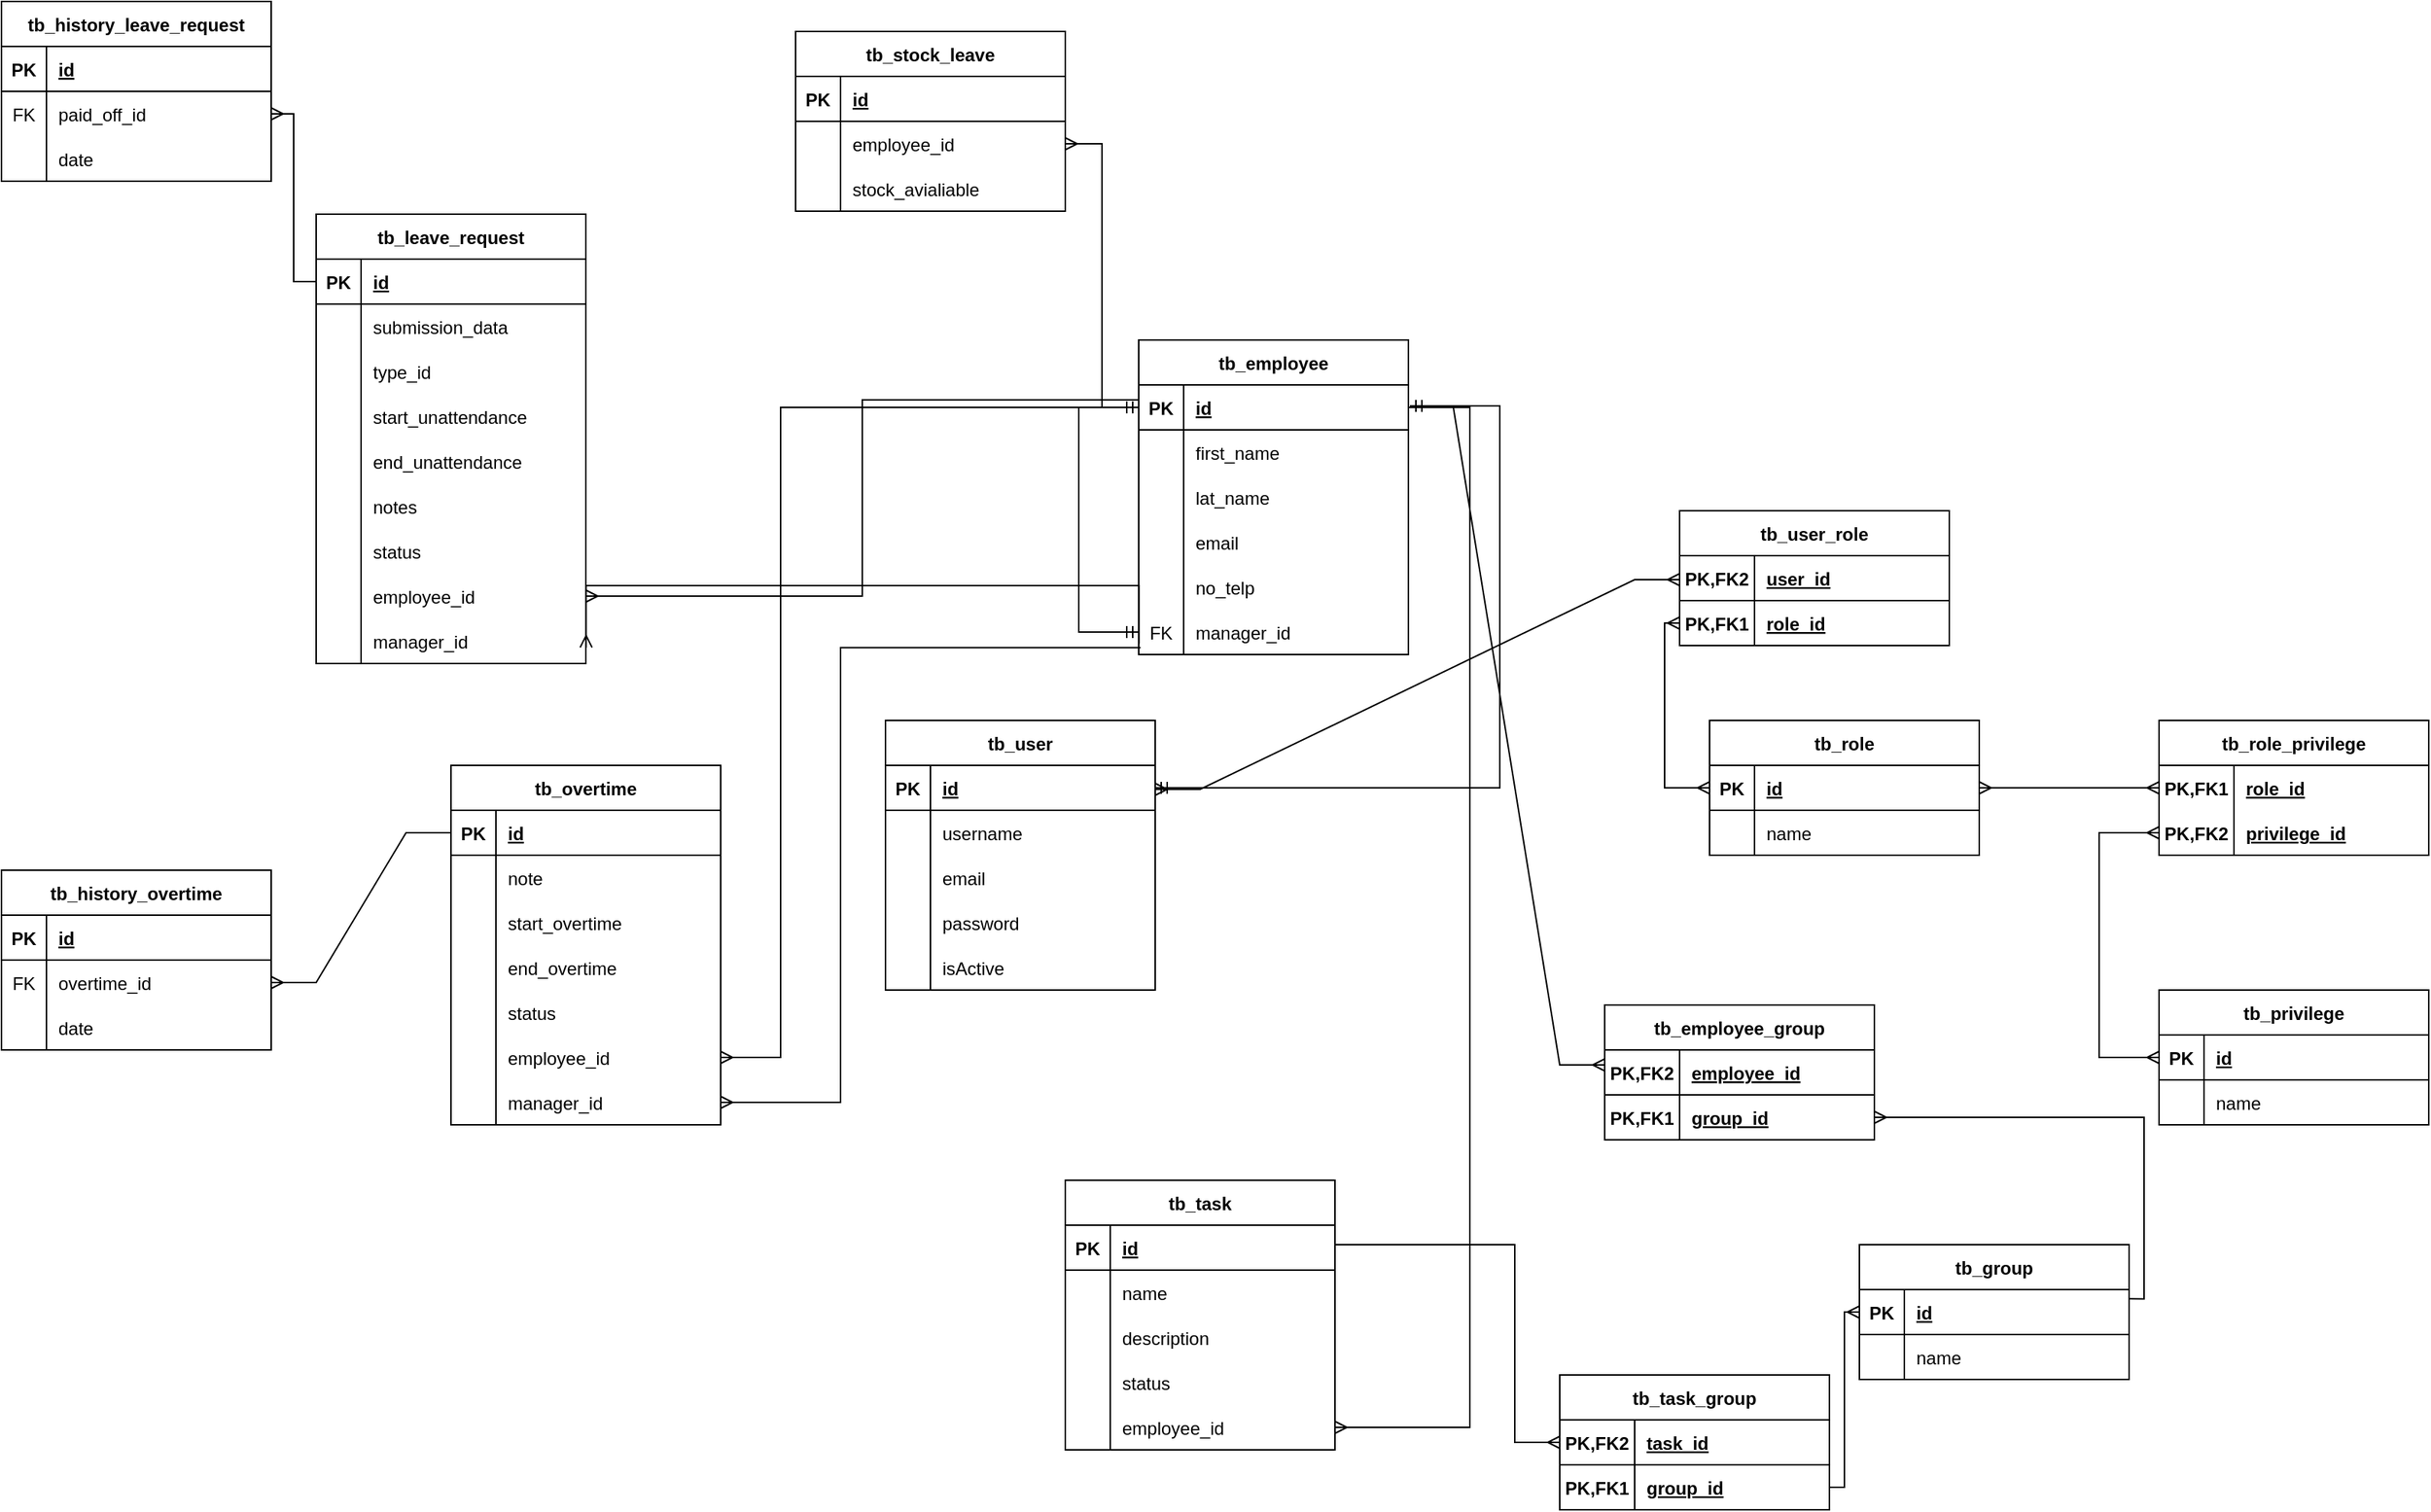 <mxfile version="20.7.4" type="github">
  <diagram id="2tyQqK5q03kK8aRhsHHK" name="Page-1">
    <mxGraphModel dx="1909" dy="984" grid="1" gridSize="10" guides="1" tooltips="1" connect="1" arrows="1" fold="1" page="1" pageScale="1" pageWidth="1200" pageHeight="1600" math="0" shadow="0">
      <root>
        <mxCell id="0" />
        <mxCell id="1" parent="0" />
        <mxCell id="VNNAhbx3sXXU-1pM6_7l-1" value="tb_user" style="shape=table;startSize=30;container=1;collapsible=1;childLayout=tableLayout;fixedRows=1;rowLines=0;fontStyle=1;align=center;resizeLast=1;" parent="1" vertex="1">
          <mxGeometry x="1010" y="790" width="180" height="180" as="geometry" />
        </mxCell>
        <mxCell id="VNNAhbx3sXXU-1pM6_7l-2" value="" style="shape=tableRow;horizontal=0;startSize=0;swimlaneHead=0;swimlaneBody=0;fillColor=none;collapsible=0;dropTarget=0;points=[[0,0.5],[1,0.5]];portConstraint=eastwest;top=0;left=0;right=0;bottom=1;" parent="VNNAhbx3sXXU-1pM6_7l-1" vertex="1">
          <mxGeometry y="30" width="180" height="30" as="geometry" />
        </mxCell>
        <mxCell id="VNNAhbx3sXXU-1pM6_7l-3" value="PK" style="shape=partialRectangle;connectable=0;fillColor=none;top=0;left=0;bottom=0;right=0;fontStyle=1;overflow=hidden;" parent="VNNAhbx3sXXU-1pM6_7l-2" vertex="1">
          <mxGeometry width="30" height="30" as="geometry">
            <mxRectangle width="30" height="30" as="alternateBounds" />
          </mxGeometry>
        </mxCell>
        <mxCell id="VNNAhbx3sXXU-1pM6_7l-4" value="id" style="shape=partialRectangle;connectable=0;fillColor=none;top=0;left=0;bottom=0;right=0;align=left;spacingLeft=6;fontStyle=5;overflow=hidden;" parent="VNNAhbx3sXXU-1pM6_7l-2" vertex="1">
          <mxGeometry x="30" width="150" height="30" as="geometry">
            <mxRectangle width="150" height="30" as="alternateBounds" />
          </mxGeometry>
        </mxCell>
        <mxCell id="VNNAhbx3sXXU-1pM6_7l-5" value="" style="shape=tableRow;horizontal=0;startSize=0;swimlaneHead=0;swimlaneBody=0;fillColor=none;collapsible=0;dropTarget=0;points=[[0,0.5],[1,0.5]];portConstraint=eastwest;top=0;left=0;right=0;bottom=0;" parent="VNNAhbx3sXXU-1pM6_7l-1" vertex="1">
          <mxGeometry y="60" width="180" height="30" as="geometry" />
        </mxCell>
        <mxCell id="VNNAhbx3sXXU-1pM6_7l-6" value="" style="shape=partialRectangle;connectable=0;fillColor=none;top=0;left=0;bottom=0;right=0;editable=1;overflow=hidden;" parent="VNNAhbx3sXXU-1pM6_7l-5" vertex="1">
          <mxGeometry width="30" height="30" as="geometry">
            <mxRectangle width="30" height="30" as="alternateBounds" />
          </mxGeometry>
        </mxCell>
        <mxCell id="VNNAhbx3sXXU-1pM6_7l-7" value="username" style="shape=partialRectangle;connectable=0;fillColor=none;top=0;left=0;bottom=0;right=0;align=left;spacingLeft=6;overflow=hidden;" parent="VNNAhbx3sXXU-1pM6_7l-5" vertex="1">
          <mxGeometry x="30" width="150" height="30" as="geometry">
            <mxRectangle width="150" height="30" as="alternateBounds" />
          </mxGeometry>
        </mxCell>
        <mxCell id="mphHbCgVlvXPh9wqzXNM-15" value="" style="shape=tableRow;horizontal=0;startSize=0;swimlaneHead=0;swimlaneBody=0;fillColor=none;collapsible=0;dropTarget=0;points=[[0,0.5],[1,0.5]];portConstraint=eastwest;top=0;left=0;right=0;bottom=0;" vertex="1" parent="VNNAhbx3sXXU-1pM6_7l-1">
          <mxGeometry y="90" width="180" height="30" as="geometry" />
        </mxCell>
        <mxCell id="mphHbCgVlvXPh9wqzXNM-16" value="" style="shape=partialRectangle;connectable=0;fillColor=none;top=0;left=0;bottom=0;right=0;editable=1;overflow=hidden;" vertex="1" parent="mphHbCgVlvXPh9wqzXNM-15">
          <mxGeometry width="30" height="30" as="geometry">
            <mxRectangle width="30" height="30" as="alternateBounds" />
          </mxGeometry>
        </mxCell>
        <mxCell id="mphHbCgVlvXPh9wqzXNM-17" value="email" style="shape=partialRectangle;connectable=0;fillColor=none;top=0;left=0;bottom=0;right=0;align=left;spacingLeft=6;overflow=hidden;" vertex="1" parent="mphHbCgVlvXPh9wqzXNM-15">
          <mxGeometry x="30" width="150" height="30" as="geometry">
            <mxRectangle width="150" height="30" as="alternateBounds" />
          </mxGeometry>
        </mxCell>
        <mxCell id="VNNAhbx3sXXU-1pM6_7l-8" value="" style="shape=tableRow;horizontal=0;startSize=0;swimlaneHead=0;swimlaneBody=0;fillColor=none;collapsible=0;dropTarget=0;points=[[0,0.5],[1,0.5]];portConstraint=eastwest;top=0;left=0;right=0;bottom=0;" parent="VNNAhbx3sXXU-1pM6_7l-1" vertex="1">
          <mxGeometry y="120" width="180" height="30" as="geometry" />
        </mxCell>
        <mxCell id="VNNAhbx3sXXU-1pM6_7l-9" value="" style="shape=partialRectangle;connectable=0;fillColor=none;top=0;left=0;bottom=0;right=0;editable=1;overflow=hidden;" parent="VNNAhbx3sXXU-1pM6_7l-8" vertex="1">
          <mxGeometry width="30" height="30" as="geometry">
            <mxRectangle width="30" height="30" as="alternateBounds" />
          </mxGeometry>
        </mxCell>
        <mxCell id="VNNAhbx3sXXU-1pM6_7l-10" value="password" style="shape=partialRectangle;connectable=0;fillColor=none;top=0;left=0;bottom=0;right=0;align=left;spacingLeft=6;overflow=hidden;" parent="VNNAhbx3sXXU-1pM6_7l-8" vertex="1">
          <mxGeometry x="30" width="150" height="30" as="geometry">
            <mxRectangle width="150" height="30" as="alternateBounds" />
          </mxGeometry>
        </mxCell>
        <mxCell id="VNNAhbx3sXXU-1pM6_7l-11" value="" style="shape=tableRow;horizontal=0;startSize=0;swimlaneHead=0;swimlaneBody=0;fillColor=none;collapsible=0;dropTarget=0;points=[[0,0.5],[1,0.5]];portConstraint=eastwest;top=0;left=0;right=0;bottom=0;" parent="VNNAhbx3sXXU-1pM6_7l-1" vertex="1">
          <mxGeometry y="150" width="180" height="30" as="geometry" />
        </mxCell>
        <mxCell id="VNNAhbx3sXXU-1pM6_7l-12" value="" style="shape=partialRectangle;connectable=0;fillColor=none;top=0;left=0;bottom=0;right=0;editable=1;overflow=hidden;" parent="VNNAhbx3sXXU-1pM6_7l-11" vertex="1">
          <mxGeometry width="30" height="30" as="geometry">
            <mxRectangle width="30" height="30" as="alternateBounds" />
          </mxGeometry>
        </mxCell>
        <mxCell id="VNNAhbx3sXXU-1pM6_7l-13" value="isActive" style="shape=partialRectangle;connectable=0;fillColor=none;top=0;left=0;bottom=0;right=0;align=left;spacingLeft=6;overflow=hidden;" parent="VNNAhbx3sXXU-1pM6_7l-11" vertex="1">
          <mxGeometry x="30" width="150" height="30" as="geometry">
            <mxRectangle width="150" height="30" as="alternateBounds" />
          </mxGeometry>
        </mxCell>
        <mxCell id="VNNAhbx3sXXU-1pM6_7l-14" value="tb_role" style="shape=table;startSize=30;container=1;collapsible=1;childLayout=tableLayout;fixedRows=1;rowLines=0;fontStyle=1;align=center;resizeLast=1;" parent="1" vertex="1">
          <mxGeometry x="1560" y="790" width="180" height="90" as="geometry" />
        </mxCell>
        <mxCell id="VNNAhbx3sXXU-1pM6_7l-15" value="" style="shape=tableRow;horizontal=0;startSize=0;swimlaneHead=0;swimlaneBody=0;fillColor=none;collapsible=0;dropTarget=0;points=[[0,0.5],[1,0.5]];portConstraint=eastwest;top=0;left=0;right=0;bottom=1;" parent="VNNAhbx3sXXU-1pM6_7l-14" vertex="1">
          <mxGeometry y="30" width="180" height="30" as="geometry" />
        </mxCell>
        <mxCell id="VNNAhbx3sXXU-1pM6_7l-16" value="PK" style="shape=partialRectangle;connectable=0;fillColor=none;top=0;left=0;bottom=0;right=0;fontStyle=1;overflow=hidden;" parent="VNNAhbx3sXXU-1pM6_7l-15" vertex="1">
          <mxGeometry width="30" height="30" as="geometry">
            <mxRectangle width="30" height="30" as="alternateBounds" />
          </mxGeometry>
        </mxCell>
        <mxCell id="VNNAhbx3sXXU-1pM6_7l-17" value="id" style="shape=partialRectangle;connectable=0;fillColor=none;top=0;left=0;bottom=0;right=0;align=left;spacingLeft=6;fontStyle=5;overflow=hidden;" parent="VNNAhbx3sXXU-1pM6_7l-15" vertex="1">
          <mxGeometry x="30" width="150" height="30" as="geometry">
            <mxRectangle width="150" height="30" as="alternateBounds" />
          </mxGeometry>
        </mxCell>
        <mxCell id="VNNAhbx3sXXU-1pM6_7l-18" value="" style="shape=tableRow;horizontal=0;startSize=0;swimlaneHead=0;swimlaneBody=0;fillColor=none;collapsible=0;dropTarget=0;points=[[0,0.5],[1,0.5]];portConstraint=eastwest;top=0;left=0;right=0;bottom=0;" parent="VNNAhbx3sXXU-1pM6_7l-14" vertex="1">
          <mxGeometry y="60" width="180" height="30" as="geometry" />
        </mxCell>
        <mxCell id="VNNAhbx3sXXU-1pM6_7l-19" value="" style="shape=partialRectangle;connectable=0;fillColor=none;top=0;left=0;bottom=0;right=0;editable=1;overflow=hidden;" parent="VNNAhbx3sXXU-1pM6_7l-18" vertex="1">
          <mxGeometry width="30" height="30" as="geometry">
            <mxRectangle width="30" height="30" as="alternateBounds" />
          </mxGeometry>
        </mxCell>
        <mxCell id="VNNAhbx3sXXU-1pM6_7l-20" value="name" style="shape=partialRectangle;connectable=0;fillColor=none;top=0;left=0;bottom=0;right=0;align=left;spacingLeft=6;overflow=hidden;" parent="VNNAhbx3sXXU-1pM6_7l-18" vertex="1">
          <mxGeometry x="30" width="150" height="30" as="geometry">
            <mxRectangle width="150" height="30" as="alternateBounds" />
          </mxGeometry>
        </mxCell>
        <mxCell id="VNNAhbx3sXXU-1pM6_7l-30" value="tb_privilege" style="shape=table;startSize=30;container=1;collapsible=1;childLayout=tableLayout;fixedRows=1;rowLines=0;fontStyle=1;align=center;resizeLast=1;" parent="1" vertex="1">
          <mxGeometry x="1860" y="970" width="180" height="90" as="geometry" />
        </mxCell>
        <mxCell id="VNNAhbx3sXXU-1pM6_7l-31" value="" style="shape=tableRow;horizontal=0;startSize=0;swimlaneHead=0;swimlaneBody=0;fillColor=none;collapsible=0;dropTarget=0;points=[[0,0.5],[1,0.5]];portConstraint=eastwest;top=0;left=0;right=0;bottom=1;" parent="VNNAhbx3sXXU-1pM6_7l-30" vertex="1">
          <mxGeometry y="30" width="180" height="30" as="geometry" />
        </mxCell>
        <mxCell id="VNNAhbx3sXXU-1pM6_7l-32" value="PK" style="shape=partialRectangle;connectable=0;fillColor=none;top=0;left=0;bottom=0;right=0;fontStyle=1;overflow=hidden;" parent="VNNAhbx3sXXU-1pM6_7l-31" vertex="1">
          <mxGeometry width="30" height="30" as="geometry">
            <mxRectangle width="30" height="30" as="alternateBounds" />
          </mxGeometry>
        </mxCell>
        <mxCell id="VNNAhbx3sXXU-1pM6_7l-33" value="id" style="shape=partialRectangle;connectable=0;fillColor=none;top=0;left=0;bottom=0;right=0;align=left;spacingLeft=6;fontStyle=5;overflow=hidden;" parent="VNNAhbx3sXXU-1pM6_7l-31" vertex="1">
          <mxGeometry x="30" width="150" height="30" as="geometry">
            <mxRectangle width="150" height="30" as="alternateBounds" />
          </mxGeometry>
        </mxCell>
        <mxCell id="VNNAhbx3sXXU-1pM6_7l-34" value="" style="shape=tableRow;horizontal=0;startSize=0;swimlaneHead=0;swimlaneBody=0;fillColor=none;collapsible=0;dropTarget=0;points=[[0,0.5],[1,0.5]];portConstraint=eastwest;top=0;left=0;right=0;bottom=0;" parent="VNNAhbx3sXXU-1pM6_7l-30" vertex="1">
          <mxGeometry y="60" width="180" height="30" as="geometry" />
        </mxCell>
        <mxCell id="VNNAhbx3sXXU-1pM6_7l-35" value="" style="shape=partialRectangle;connectable=0;fillColor=none;top=0;left=0;bottom=0;right=0;editable=1;overflow=hidden;" parent="VNNAhbx3sXXU-1pM6_7l-34" vertex="1">
          <mxGeometry width="30" height="30" as="geometry">
            <mxRectangle width="30" height="30" as="alternateBounds" />
          </mxGeometry>
        </mxCell>
        <mxCell id="VNNAhbx3sXXU-1pM6_7l-36" value="name" style="shape=partialRectangle;connectable=0;fillColor=none;top=0;left=0;bottom=0;right=0;align=left;spacingLeft=6;overflow=hidden;" parent="VNNAhbx3sXXU-1pM6_7l-34" vertex="1">
          <mxGeometry x="30" width="150" height="30" as="geometry">
            <mxRectangle width="150" height="30" as="alternateBounds" />
          </mxGeometry>
        </mxCell>
        <mxCell id="VNNAhbx3sXXU-1pM6_7l-37" value="tb_employee" style="shape=table;startSize=30;container=1;collapsible=1;childLayout=tableLayout;fixedRows=1;rowLines=0;fontStyle=1;align=center;resizeLast=1;" parent="1" vertex="1">
          <mxGeometry x="1179" y="536" width="180" height="210" as="geometry" />
        </mxCell>
        <mxCell id="VNNAhbx3sXXU-1pM6_7l-38" value="" style="shape=tableRow;horizontal=0;startSize=0;swimlaneHead=0;swimlaneBody=0;fillColor=none;collapsible=0;dropTarget=0;points=[[0,0.5],[1,0.5]];portConstraint=eastwest;top=0;left=0;right=0;bottom=1;" parent="VNNAhbx3sXXU-1pM6_7l-37" vertex="1">
          <mxGeometry y="30" width="180" height="30" as="geometry" />
        </mxCell>
        <mxCell id="VNNAhbx3sXXU-1pM6_7l-39" value="PK" style="shape=partialRectangle;connectable=0;fillColor=none;top=0;left=0;bottom=0;right=0;fontStyle=1;overflow=hidden;" parent="VNNAhbx3sXXU-1pM6_7l-38" vertex="1">
          <mxGeometry width="30" height="30" as="geometry">
            <mxRectangle width="30" height="30" as="alternateBounds" />
          </mxGeometry>
        </mxCell>
        <mxCell id="VNNAhbx3sXXU-1pM6_7l-40" value="id" style="shape=partialRectangle;connectable=0;fillColor=none;top=0;left=0;bottom=0;right=0;align=left;spacingLeft=6;fontStyle=5;overflow=hidden;" parent="VNNAhbx3sXXU-1pM6_7l-38" vertex="1">
          <mxGeometry x="30" width="150" height="30" as="geometry">
            <mxRectangle width="150" height="30" as="alternateBounds" />
          </mxGeometry>
        </mxCell>
        <mxCell id="VNNAhbx3sXXU-1pM6_7l-41" value="" style="shape=tableRow;horizontal=0;startSize=0;swimlaneHead=0;swimlaneBody=0;fillColor=none;collapsible=0;dropTarget=0;points=[[0,0.5],[1,0.5]];portConstraint=eastwest;top=0;left=0;right=0;bottom=0;" parent="VNNAhbx3sXXU-1pM6_7l-37" vertex="1">
          <mxGeometry y="60" width="180" height="30" as="geometry" />
        </mxCell>
        <mxCell id="VNNAhbx3sXXU-1pM6_7l-42" value="" style="shape=partialRectangle;connectable=0;fillColor=none;top=0;left=0;bottom=0;right=0;editable=1;overflow=hidden;" parent="VNNAhbx3sXXU-1pM6_7l-41" vertex="1">
          <mxGeometry width="30" height="30" as="geometry">
            <mxRectangle width="30" height="30" as="alternateBounds" />
          </mxGeometry>
        </mxCell>
        <mxCell id="VNNAhbx3sXXU-1pM6_7l-43" value="first_name" style="shape=partialRectangle;connectable=0;fillColor=none;top=0;left=0;bottom=0;right=0;align=left;spacingLeft=6;overflow=hidden;" parent="VNNAhbx3sXXU-1pM6_7l-41" vertex="1">
          <mxGeometry x="30" width="150" height="30" as="geometry">
            <mxRectangle width="150" height="30" as="alternateBounds" />
          </mxGeometry>
        </mxCell>
        <mxCell id="mphHbCgVlvXPh9wqzXNM-18" value="" style="shape=tableRow;horizontal=0;startSize=0;swimlaneHead=0;swimlaneBody=0;fillColor=none;collapsible=0;dropTarget=0;points=[[0,0.5],[1,0.5]];portConstraint=eastwest;top=0;left=0;right=0;bottom=0;" vertex="1" parent="VNNAhbx3sXXU-1pM6_7l-37">
          <mxGeometry y="90" width="180" height="30" as="geometry" />
        </mxCell>
        <mxCell id="mphHbCgVlvXPh9wqzXNM-19" value="" style="shape=partialRectangle;connectable=0;fillColor=none;top=0;left=0;bottom=0;right=0;editable=1;overflow=hidden;" vertex="1" parent="mphHbCgVlvXPh9wqzXNM-18">
          <mxGeometry width="30" height="30" as="geometry">
            <mxRectangle width="30" height="30" as="alternateBounds" />
          </mxGeometry>
        </mxCell>
        <mxCell id="mphHbCgVlvXPh9wqzXNM-20" value="lat_name" style="shape=partialRectangle;connectable=0;fillColor=none;top=0;left=0;bottom=0;right=0;align=left;spacingLeft=6;overflow=hidden;" vertex="1" parent="mphHbCgVlvXPh9wqzXNM-18">
          <mxGeometry x="30" width="150" height="30" as="geometry">
            <mxRectangle width="150" height="30" as="alternateBounds" />
          </mxGeometry>
        </mxCell>
        <mxCell id="VNNAhbx3sXXU-1pM6_7l-44" value="" style="shape=tableRow;horizontal=0;startSize=0;swimlaneHead=0;swimlaneBody=0;fillColor=none;collapsible=0;dropTarget=0;points=[[0,0.5],[1,0.5]];portConstraint=eastwest;top=0;left=0;right=0;bottom=0;" parent="VNNAhbx3sXXU-1pM6_7l-37" vertex="1">
          <mxGeometry y="120" width="180" height="30" as="geometry" />
        </mxCell>
        <mxCell id="VNNAhbx3sXXU-1pM6_7l-45" value="" style="shape=partialRectangle;connectable=0;fillColor=none;top=0;left=0;bottom=0;right=0;editable=1;overflow=hidden;" parent="VNNAhbx3sXXU-1pM6_7l-44" vertex="1">
          <mxGeometry width="30" height="30" as="geometry">
            <mxRectangle width="30" height="30" as="alternateBounds" />
          </mxGeometry>
        </mxCell>
        <mxCell id="VNNAhbx3sXXU-1pM6_7l-46" value="email" style="shape=partialRectangle;connectable=0;fillColor=none;top=0;left=0;bottom=0;right=0;align=left;spacingLeft=6;overflow=hidden;" parent="VNNAhbx3sXXU-1pM6_7l-44" vertex="1">
          <mxGeometry x="30" width="150" height="30" as="geometry">
            <mxRectangle width="150" height="30" as="alternateBounds" />
          </mxGeometry>
        </mxCell>
        <mxCell id="VNNAhbx3sXXU-1pM6_7l-47" value="" style="shape=tableRow;horizontal=0;startSize=0;swimlaneHead=0;swimlaneBody=0;fillColor=none;collapsible=0;dropTarget=0;points=[[0,0.5],[1,0.5]];portConstraint=eastwest;top=0;left=0;right=0;bottom=0;" parent="VNNAhbx3sXXU-1pM6_7l-37" vertex="1">
          <mxGeometry y="150" width="180" height="30" as="geometry" />
        </mxCell>
        <mxCell id="VNNAhbx3sXXU-1pM6_7l-48" value="" style="shape=partialRectangle;connectable=0;fillColor=none;top=0;left=0;bottom=0;right=0;editable=1;overflow=hidden;" parent="VNNAhbx3sXXU-1pM6_7l-47" vertex="1">
          <mxGeometry width="30" height="30" as="geometry">
            <mxRectangle width="30" height="30" as="alternateBounds" />
          </mxGeometry>
        </mxCell>
        <mxCell id="VNNAhbx3sXXU-1pM6_7l-49" value="no_telp" style="shape=partialRectangle;connectable=0;fillColor=none;top=0;left=0;bottom=0;right=0;align=left;spacingLeft=6;overflow=hidden;" parent="VNNAhbx3sXXU-1pM6_7l-47" vertex="1">
          <mxGeometry x="30" width="150" height="30" as="geometry">
            <mxRectangle width="150" height="30" as="alternateBounds" />
          </mxGeometry>
        </mxCell>
        <mxCell id="8IQFsYXmZuull7mwfXXN-44" value="" style="shape=tableRow;horizontal=0;startSize=0;swimlaneHead=0;swimlaneBody=0;fillColor=none;collapsible=0;dropTarget=0;points=[[0,0.5],[1,0.5]];portConstraint=eastwest;top=0;left=0;right=0;bottom=0;" parent="VNNAhbx3sXXU-1pM6_7l-37" vertex="1">
          <mxGeometry y="180" width="180" height="30" as="geometry" />
        </mxCell>
        <mxCell id="8IQFsYXmZuull7mwfXXN-45" value="FK" style="shape=partialRectangle;connectable=0;fillColor=none;top=0;left=0;bottom=0;right=0;editable=1;overflow=hidden;" parent="8IQFsYXmZuull7mwfXXN-44" vertex="1">
          <mxGeometry width="30" height="30" as="geometry">
            <mxRectangle width="30" height="30" as="alternateBounds" />
          </mxGeometry>
        </mxCell>
        <mxCell id="8IQFsYXmZuull7mwfXXN-46" value="manager_id" style="shape=partialRectangle;connectable=0;fillColor=none;top=0;left=0;bottom=0;right=0;align=left;spacingLeft=6;overflow=hidden;" parent="8IQFsYXmZuull7mwfXXN-44" vertex="1">
          <mxGeometry x="30" width="150" height="30" as="geometry">
            <mxRectangle width="150" height="30" as="alternateBounds" />
          </mxGeometry>
        </mxCell>
        <mxCell id="8IQFsYXmZuull7mwfXXN-99" value="" style="edgeStyle=elbowEdgeStyle;fontSize=12;html=1;endArrow=ERmandOne;startArrow=ERmandOne;rounded=0;exitX=0;exitY=0.5;exitDx=0;exitDy=0;entryX=0;entryY=0.5;entryDx=0;entryDy=0;" parent="VNNAhbx3sXXU-1pM6_7l-37" source="VNNAhbx3sXXU-1pM6_7l-38" target="8IQFsYXmZuull7mwfXXN-44" edge="1">
          <mxGeometry width="100" height="100" relative="1" as="geometry">
            <mxPoint x="-10" y="50" as="sourcePoint" />
            <mxPoint x="-10" y="170" as="targetPoint" />
            <Array as="points">
              <mxPoint x="-40" y="110" />
            </Array>
          </mxGeometry>
        </mxCell>
        <mxCell id="VNNAhbx3sXXU-1pM6_7l-50" value="tb_role_privilege" style="shape=table;startSize=30;container=1;collapsible=1;childLayout=tableLayout;fixedRows=1;rowLines=0;fontStyle=1;align=center;resizeLast=1;" parent="1" vertex="1">
          <mxGeometry x="1860" y="790" width="180" height="90.0" as="geometry" />
        </mxCell>
        <mxCell id="VNNAhbx3sXXU-1pM6_7l-51" value="" style="shape=tableRow;horizontal=0;startSize=0;swimlaneHead=0;swimlaneBody=0;fillColor=none;collapsible=0;dropTarget=0;points=[[0,0.5],[1,0.5]];portConstraint=eastwest;top=0;left=0;right=0;bottom=0;" parent="VNNAhbx3sXXU-1pM6_7l-50" vertex="1">
          <mxGeometry y="30" width="180" height="30" as="geometry" />
        </mxCell>
        <mxCell id="VNNAhbx3sXXU-1pM6_7l-52" value="PK,FK1" style="shape=partialRectangle;connectable=0;fillColor=none;top=0;left=0;bottom=0;right=0;fontStyle=1;overflow=hidden;" parent="VNNAhbx3sXXU-1pM6_7l-51" vertex="1">
          <mxGeometry width="50.0" height="30" as="geometry">
            <mxRectangle width="50.0" height="30" as="alternateBounds" />
          </mxGeometry>
        </mxCell>
        <mxCell id="VNNAhbx3sXXU-1pM6_7l-53" value="role_id" style="shape=partialRectangle;connectable=0;fillColor=none;top=0;left=0;bottom=0;right=0;align=left;spacingLeft=6;fontStyle=5;overflow=hidden;" parent="VNNAhbx3sXXU-1pM6_7l-51" vertex="1">
          <mxGeometry x="50.0" width="130.0" height="30" as="geometry">
            <mxRectangle width="130.0" height="30" as="alternateBounds" />
          </mxGeometry>
        </mxCell>
        <mxCell id="VNNAhbx3sXXU-1pM6_7l-54" value="" style="shape=tableRow;horizontal=0;startSize=0;swimlaneHead=0;swimlaneBody=0;fillColor=none;collapsible=0;dropTarget=0;points=[[0,0.5],[1,0.5]];portConstraint=eastwest;top=0;left=0;right=0;bottom=1;" parent="VNNAhbx3sXXU-1pM6_7l-50" vertex="1">
          <mxGeometry y="60" width="180" height="30" as="geometry" />
        </mxCell>
        <mxCell id="VNNAhbx3sXXU-1pM6_7l-55" value="PK,FK2" style="shape=partialRectangle;connectable=0;fillColor=none;top=0;left=0;bottom=0;right=0;fontStyle=1;overflow=hidden;" parent="VNNAhbx3sXXU-1pM6_7l-54" vertex="1">
          <mxGeometry width="50.0" height="30" as="geometry">
            <mxRectangle width="50.0" height="30" as="alternateBounds" />
          </mxGeometry>
        </mxCell>
        <mxCell id="VNNAhbx3sXXU-1pM6_7l-56" value="privilege_id" style="shape=partialRectangle;connectable=0;fillColor=none;top=0;left=0;bottom=0;right=0;align=left;spacingLeft=6;fontStyle=5;overflow=hidden;" parent="VNNAhbx3sXXU-1pM6_7l-54" vertex="1">
          <mxGeometry x="50.0" width="130.0" height="30" as="geometry">
            <mxRectangle width="130.0" height="30" as="alternateBounds" />
          </mxGeometry>
        </mxCell>
        <mxCell id="eKhC6vjCc-BsnajqDUxY-14" value="tb_leave_request" style="shape=table;startSize=30;container=1;collapsible=1;childLayout=tableLayout;fixedRows=1;rowLines=0;fontStyle=1;align=center;resizeLast=1;" parent="1" vertex="1">
          <mxGeometry x="630" y="452" width="180" height="300" as="geometry" />
        </mxCell>
        <mxCell id="eKhC6vjCc-BsnajqDUxY-15" value="" style="shape=tableRow;horizontal=0;startSize=0;swimlaneHead=0;swimlaneBody=0;fillColor=none;collapsible=0;dropTarget=0;points=[[0,0.5],[1,0.5]];portConstraint=eastwest;top=0;left=0;right=0;bottom=1;" parent="eKhC6vjCc-BsnajqDUxY-14" vertex="1">
          <mxGeometry y="30" width="180" height="30" as="geometry" />
        </mxCell>
        <mxCell id="eKhC6vjCc-BsnajqDUxY-16" value="PK" style="shape=partialRectangle;connectable=0;fillColor=none;top=0;left=0;bottom=0;right=0;fontStyle=1;overflow=hidden;" parent="eKhC6vjCc-BsnajqDUxY-15" vertex="1">
          <mxGeometry width="30" height="30" as="geometry">
            <mxRectangle width="30" height="30" as="alternateBounds" />
          </mxGeometry>
        </mxCell>
        <mxCell id="eKhC6vjCc-BsnajqDUxY-17" value="id" style="shape=partialRectangle;connectable=0;fillColor=none;top=0;left=0;bottom=0;right=0;align=left;spacingLeft=6;fontStyle=5;overflow=hidden;" parent="eKhC6vjCc-BsnajqDUxY-15" vertex="1">
          <mxGeometry x="30" width="150" height="30" as="geometry">
            <mxRectangle width="150" height="30" as="alternateBounds" />
          </mxGeometry>
        </mxCell>
        <mxCell id="eKhC6vjCc-BsnajqDUxY-18" value="" style="shape=tableRow;horizontal=0;startSize=0;swimlaneHead=0;swimlaneBody=0;fillColor=none;collapsible=0;dropTarget=0;points=[[0,0.5],[1,0.5]];portConstraint=eastwest;top=0;left=0;right=0;bottom=0;" parent="eKhC6vjCc-BsnajqDUxY-14" vertex="1">
          <mxGeometry y="60" width="180" height="30" as="geometry" />
        </mxCell>
        <mxCell id="eKhC6vjCc-BsnajqDUxY-19" value="" style="shape=partialRectangle;connectable=0;fillColor=none;top=0;left=0;bottom=0;right=0;editable=1;overflow=hidden;" parent="eKhC6vjCc-BsnajqDUxY-18" vertex="1">
          <mxGeometry width="30" height="30" as="geometry">
            <mxRectangle width="30" height="30" as="alternateBounds" />
          </mxGeometry>
        </mxCell>
        <mxCell id="eKhC6vjCc-BsnajqDUxY-20" value="submission_data" style="shape=partialRectangle;connectable=0;fillColor=none;top=0;left=0;bottom=0;right=0;align=left;spacingLeft=6;overflow=hidden;" parent="eKhC6vjCc-BsnajqDUxY-18" vertex="1">
          <mxGeometry x="30" width="150" height="30" as="geometry">
            <mxRectangle width="150" height="30" as="alternateBounds" />
          </mxGeometry>
        </mxCell>
        <mxCell id="eKhC6vjCc-BsnajqDUxY-21" value="" style="shape=tableRow;horizontal=0;startSize=0;swimlaneHead=0;swimlaneBody=0;fillColor=none;collapsible=0;dropTarget=0;points=[[0,0.5],[1,0.5]];portConstraint=eastwest;top=0;left=0;right=0;bottom=0;" parent="eKhC6vjCc-BsnajqDUxY-14" vertex="1">
          <mxGeometry y="90" width="180" height="30" as="geometry" />
        </mxCell>
        <mxCell id="eKhC6vjCc-BsnajqDUxY-22" value="" style="shape=partialRectangle;connectable=0;fillColor=none;top=0;left=0;bottom=0;right=0;editable=1;overflow=hidden;" parent="eKhC6vjCc-BsnajqDUxY-21" vertex="1">
          <mxGeometry width="30" height="30" as="geometry">
            <mxRectangle width="30" height="30" as="alternateBounds" />
          </mxGeometry>
        </mxCell>
        <mxCell id="eKhC6vjCc-BsnajqDUxY-23" value="type_id" style="shape=partialRectangle;connectable=0;fillColor=none;top=0;left=0;bottom=0;right=0;align=left;spacingLeft=6;overflow=hidden;" parent="eKhC6vjCc-BsnajqDUxY-21" vertex="1">
          <mxGeometry x="30" width="150" height="30" as="geometry">
            <mxRectangle width="150" height="30" as="alternateBounds" />
          </mxGeometry>
        </mxCell>
        <mxCell id="eKhC6vjCc-BsnajqDUxY-24" value="" style="shape=tableRow;horizontal=0;startSize=0;swimlaneHead=0;swimlaneBody=0;fillColor=none;collapsible=0;dropTarget=0;points=[[0,0.5],[1,0.5]];portConstraint=eastwest;top=0;left=0;right=0;bottom=0;" parent="eKhC6vjCc-BsnajqDUxY-14" vertex="1">
          <mxGeometry y="120" width="180" height="30" as="geometry" />
        </mxCell>
        <mxCell id="eKhC6vjCc-BsnajqDUxY-25" value="" style="shape=partialRectangle;connectable=0;fillColor=none;top=0;left=0;bottom=0;right=0;editable=1;overflow=hidden;" parent="eKhC6vjCc-BsnajqDUxY-24" vertex="1">
          <mxGeometry width="30" height="30" as="geometry">
            <mxRectangle width="30" height="30" as="alternateBounds" />
          </mxGeometry>
        </mxCell>
        <mxCell id="eKhC6vjCc-BsnajqDUxY-26" value="start_unattendance" style="shape=partialRectangle;connectable=0;fillColor=none;top=0;left=0;bottom=0;right=0;align=left;spacingLeft=6;overflow=hidden;" parent="eKhC6vjCc-BsnajqDUxY-24" vertex="1">
          <mxGeometry x="30" width="150" height="30" as="geometry">
            <mxRectangle width="150" height="30" as="alternateBounds" />
          </mxGeometry>
        </mxCell>
        <mxCell id="eKhC6vjCc-BsnajqDUxY-27" value="" style="shape=tableRow;horizontal=0;startSize=0;swimlaneHead=0;swimlaneBody=0;fillColor=none;collapsible=0;dropTarget=0;points=[[0,0.5],[1,0.5]];portConstraint=eastwest;top=0;left=0;right=0;bottom=0;" parent="eKhC6vjCc-BsnajqDUxY-14" vertex="1">
          <mxGeometry y="150" width="180" height="30" as="geometry" />
        </mxCell>
        <mxCell id="eKhC6vjCc-BsnajqDUxY-28" value="" style="shape=partialRectangle;connectable=0;fillColor=none;top=0;left=0;bottom=0;right=0;editable=1;overflow=hidden;" parent="eKhC6vjCc-BsnajqDUxY-27" vertex="1">
          <mxGeometry width="30" height="30" as="geometry">
            <mxRectangle width="30" height="30" as="alternateBounds" />
          </mxGeometry>
        </mxCell>
        <mxCell id="eKhC6vjCc-BsnajqDUxY-29" value="end_unattendance" style="shape=partialRectangle;connectable=0;fillColor=none;top=0;left=0;bottom=0;right=0;align=left;spacingLeft=6;overflow=hidden;" parent="eKhC6vjCc-BsnajqDUxY-27" vertex="1">
          <mxGeometry x="30" width="150" height="30" as="geometry">
            <mxRectangle width="150" height="30" as="alternateBounds" />
          </mxGeometry>
        </mxCell>
        <mxCell id="8IQFsYXmZuull7mwfXXN-265" value="" style="shape=tableRow;horizontal=0;startSize=0;swimlaneHead=0;swimlaneBody=0;fillColor=none;collapsible=0;dropTarget=0;points=[[0,0.5],[1,0.5]];portConstraint=eastwest;top=0;left=0;right=0;bottom=0;" parent="eKhC6vjCc-BsnajqDUxY-14" vertex="1">
          <mxGeometry y="180" width="180" height="30" as="geometry" />
        </mxCell>
        <mxCell id="8IQFsYXmZuull7mwfXXN-266" value="" style="shape=partialRectangle;connectable=0;fillColor=none;top=0;left=0;bottom=0;right=0;editable=1;overflow=hidden;" parent="8IQFsYXmZuull7mwfXXN-265" vertex="1">
          <mxGeometry width="30" height="30" as="geometry">
            <mxRectangle width="30" height="30" as="alternateBounds" />
          </mxGeometry>
        </mxCell>
        <mxCell id="8IQFsYXmZuull7mwfXXN-267" value="notes" style="shape=partialRectangle;connectable=0;fillColor=none;top=0;left=0;bottom=0;right=0;align=left;spacingLeft=6;overflow=hidden;" parent="8IQFsYXmZuull7mwfXXN-265" vertex="1">
          <mxGeometry x="30" width="150" height="30" as="geometry">
            <mxRectangle width="150" height="30" as="alternateBounds" />
          </mxGeometry>
        </mxCell>
        <mxCell id="8IQFsYXmZuull7mwfXXN-144" value="" style="shape=tableRow;horizontal=0;startSize=0;swimlaneHead=0;swimlaneBody=0;fillColor=none;collapsible=0;dropTarget=0;points=[[0,0.5],[1,0.5]];portConstraint=eastwest;top=0;left=0;right=0;bottom=0;" parent="eKhC6vjCc-BsnajqDUxY-14" vertex="1">
          <mxGeometry y="210" width="180" height="30" as="geometry" />
        </mxCell>
        <mxCell id="8IQFsYXmZuull7mwfXXN-145" value="" style="shape=partialRectangle;connectable=0;fillColor=none;top=0;left=0;bottom=0;right=0;editable=1;overflow=hidden;" parent="8IQFsYXmZuull7mwfXXN-144" vertex="1">
          <mxGeometry width="30" height="30" as="geometry">
            <mxRectangle width="30" height="30" as="alternateBounds" />
          </mxGeometry>
        </mxCell>
        <mxCell id="8IQFsYXmZuull7mwfXXN-146" value="status" style="shape=partialRectangle;connectable=0;fillColor=none;top=0;left=0;bottom=0;right=0;align=left;spacingLeft=6;overflow=hidden;" parent="8IQFsYXmZuull7mwfXXN-144" vertex="1">
          <mxGeometry x="30" width="150" height="30" as="geometry">
            <mxRectangle width="150" height="30" as="alternateBounds" />
          </mxGeometry>
        </mxCell>
        <mxCell id="8IQFsYXmZuull7mwfXXN-232" value="" style="shape=tableRow;horizontal=0;startSize=0;swimlaneHead=0;swimlaneBody=0;fillColor=none;collapsible=0;dropTarget=0;points=[[0,0.5],[1,0.5]];portConstraint=eastwest;top=0;left=0;right=0;bottom=0;" parent="eKhC6vjCc-BsnajqDUxY-14" vertex="1">
          <mxGeometry y="240" width="180" height="30" as="geometry" />
        </mxCell>
        <mxCell id="8IQFsYXmZuull7mwfXXN-233" value="" style="shape=partialRectangle;connectable=0;fillColor=none;top=0;left=0;bottom=0;right=0;editable=1;overflow=hidden;" parent="8IQFsYXmZuull7mwfXXN-232" vertex="1">
          <mxGeometry width="30" height="30" as="geometry">
            <mxRectangle width="30" height="30" as="alternateBounds" />
          </mxGeometry>
        </mxCell>
        <mxCell id="8IQFsYXmZuull7mwfXXN-234" value="employee_id" style="shape=partialRectangle;connectable=0;fillColor=none;top=0;left=0;bottom=0;right=0;align=left;spacingLeft=6;overflow=hidden;" parent="8IQFsYXmZuull7mwfXXN-232" vertex="1">
          <mxGeometry x="30" width="150" height="30" as="geometry">
            <mxRectangle width="150" height="30" as="alternateBounds" />
          </mxGeometry>
        </mxCell>
        <mxCell id="8IQFsYXmZuull7mwfXXN-229" value="" style="shape=tableRow;horizontal=0;startSize=0;swimlaneHead=0;swimlaneBody=0;fillColor=none;collapsible=0;dropTarget=0;points=[[0,0.5],[1,0.5]];portConstraint=eastwest;top=0;left=0;right=0;bottom=0;" parent="eKhC6vjCc-BsnajqDUxY-14" vertex="1">
          <mxGeometry y="270" width="180" height="30" as="geometry" />
        </mxCell>
        <mxCell id="8IQFsYXmZuull7mwfXXN-230" value="" style="shape=partialRectangle;connectable=0;fillColor=none;top=0;left=0;bottom=0;right=0;editable=1;overflow=hidden;" parent="8IQFsYXmZuull7mwfXXN-229" vertex="1">
          <mxGeometry width="30" height="30" as="geometry">
            <mxRectangle width="30" height="30" as="alternateBounds" />
          </mxGeometry>
        </mxCell>
        <mxCell id="8IQFsYXmZuull7mwfXXN-231" value="manager_id" style="shape=partialRectangle;connectable=0;fillColor=none;top=0;left=0;bottom=0;right=0;align=left;spacingLeft=6;overflow=hidden;" parent="8IQFsYXmZuull7mwfXXN-229" vertex="1">
          <mxGeometry x="30" width="150" height="30" as="geometry">
            <mxRectangle width="150" height="30" as="alternateBounds" />
          </mxGeometry>
        </mxCell>
        <mxCell id="8IQFsYXmZuull7mwfXXN-18" value="" style="edgeStyle=elbowEdgeStyle;fontSize=12;html=1;endArrow=ERmandOne;startArrow=ERmandOne;rounded=0;exitX=1;exitY=0.5;exitDx=0;exitDy=0;" parent="1" source="VNNAhbx3sXXU-1pM6_7l-2" edge="1">
          <mxGeometry width="100" height="100" relative="1" as="geometry">
            <mxPoint x="1360" y="825.99" as="sourcePoint" />
            <mxPoint x="1360" y="580" as="targetPoint" />
            <Array as="points">
              <mxPoint x="1420" y="720" />
            </Array>
          </mxGeometry>
        </mxCell>
        <mxCell id="8IQFsYXmZuull7mwfXXN-51" value="tb_history_leave_request" style="shape=table;startSize=30;container=1;collapsible=1;childLayout=tableLayout;fixedRows=1;rowLines=0;fontStyle=1;align=center;resizeLast=1;" parent="1" vertex="1">
          <mxGeometry x="420" y="310" width="180" height="120" as="geometry" />
        </mxCell>
        <mxCell id="8IQFsYXmZuull7mwfXXN-52" value="" style="shape=tableRow;horizontal=0;startSize=0;swimlaneHead=0;swimlaneBody=0;fillColor=none;collapsible=0;dropTarget=0;points=[[0,0.5],[1,0.5]];portConstraint=eastwest;top=0;left=0;right=0;bottom=1;" parent="8IQFsYXmZuull7mwfXXN-51" vertex="1">
          <mxGeometry y="30" width="180" height="30" as="geometry" />
        </mxCell>
        <mxCell id="8IQFsYXmZuull7mwfXXN-53" value="PK" style="shape=partialRectangle;connectable=0;fillColor=none;top=0;left=0;bottom=0;right=0;fontStyle=1;overflow=hidden;" parent="8IQFsYXmZuull7mwfXXN-52" vertex="1">
          <mxGeometry width="30" height="30" as="geometry">
            <mxRectangle width="30" height="30" as="alternateBounds" />
          </mxGeometry>
        </mxCell>
        <mxCell id="8IQFsYXmZuull7mwfXXN-54" value="id" style="shape=partialRectangle;connectable=0;fillColor=none;top=0;left=0;bottom=0;right=0;align=left;spacingLeft=6;fontStyle=5;overflow=hidden;" parent="8IQFsYXmZuull7mwfXXN-52" vertex="1">
          <mxGeometry x="30" width="150" height="30" as="geometry">
            <mxRectangle width="150" height="30" as="alternateBounds" />
          </mxGeometry>
        </mxCell>
        <mxCell id="8IQFsYXmZuull7mwfXXN-55" value="" style="shape=tableRow;horizontal=0;startSize=0;swimlaneHead=0;swimlaneBody=0;fillColor=none;collapsible=0;dropTarget=0;points=[[0,0.5],[1,0.5]];portConstraint=eastwest;top=0;left=0;right=0;bottom=0;" parent="8IQFsYXmZuull7mwfXXN-51" vertex="1">
          <mxGeometry y="60" width="180" height="30" as="geometry" />
        </mxCell>
        <mxCell id="8IQFsYXmZuull7mwfXXN-56" value="FK" style="shape=partialRectangle;connectable=0;fillColor=none;top=0;left=0;bottom=0;right=0;editable=1;overflow=hidden;" parent="8IQFsYXmZuull7mwfXXN-55" vertex="1">
          <mxGeometry width="30" height="30" as="geometry">
            <mxRectangle width="30" height="30" as="alternateBounds" />
          </mxGeometry>
        </mxCell>
        <mxCell id="8IQFsYXmZuull7mwfXXN-57" value="paid_off_id" style="shape=partialRectangle;connectable=0;fillColor=none;top=0;left=0;bottom=0;right=0;align=left;spacingLeft=6;overflow=hidden;" parent="8IQFsYXmZuull7mwfXXN-55" vertex="1">
          <mxGeometry x="30" width="150" height="30" as="geometry">
            <mxRectangle width="150" height="30" as="alternateBounds" />
          </mxGeometry>
        </mxCell>
        <mxCell id="mphHbCgVlvXPh9wqzXNM-21" value="" style="shape=tableRow;horizontal=0;startSize=0;swimlaneHead=0;swimlaneBody=0;fillColor=none;collapsible=0;dropTarget=0;points=[[0,0.5],[1,0.5]];portConstraint=eastwest;top=0;left=0;right=0;bottom=0;" vertex="1" parent="8IQFsYXmZuull7mwfXXN-51">
          <mxGeometry y="90" width="180" height="30" as="geometry" />
        </mxCell>
        <mxCell id="mphHbCgVlvXPh9wqzXNM-22" value="" style="shape=partialRectangle;connectable=0;fillColor=none;top=0;left=0;bottom=0;right=0;editable=1;overflow=hidden;" vertex="1" parent="mphHbCgVlvXPh9wqzXNM-21">
          <mxGeometry width="30" height="30" as="geometry">
            <mxRectangle width="30" height="30" as="alternateBounds" />
          </mxGeometry>
        </mxCell>
        <mxCell id="mphHbCgVlvXPh9wqzXNM-23" value="date" style="shape=partialRectangle;connectable=0;fillColor=none;top=0;left=0;bottom=0;right=0;align=left;spacingLeft=6;overflow=hidden;" vertex="1" parent="mphHbCgVlvXPh9wqzXNM-21">
          <mxGeometry x="30" width="150" height="30" as="geometry">
            <mxRectangle width="150" height="30" as="alternateBounds" />
          </mxGeometry>
        </mxCell>
        <mxCell id="8IQFsYXmZuull7mwfXXN-64" value="tb_history_overtime" style="shape=table;startSize=30;container=1;collapsible=1;childLayout=tableLayout;fixedRows=1;rowLines=0;fontStyle=1;align=center;resizeLast=1;" parent="1" vertex="1">
          <mxGeometry x="420" y="890" width="180" height="120" as="geometry" />
        </mxCell>
        <mxCell id="8IQFsYXmZuull7mwfXXN-65" value="" style="shape=tableRow;horizontal=0;startSize=0;swimlaneHead=0;swimlaneBody=0;fillColor=none;collapsible=0;dropTarget=0;points=[[0,0.5],[1,0.5]];portConstraint=eastwest;top=0;left=0;right=0;bottom=1;" parent="8IQFsYXmZuull7mwfXXN-64" vertex="1">
          <mxGeometry y="30" width="180" height="30" as="geometry" />
        </mxCell>
        <mxCell id="8IQFsYXmZuull7mwfXXN-66" value="PK" style="shape=partialRectangle;connectable=0;fillColor=none;top=0;left=0;bottom=0;right=0;fontStyle=1;overflow=hidden;" parent="8IQFsYXmZuull7mwfXXN-65" vertex="1">
          <mxGeometry width="30.0" height="30" as="geometry">
            <mxRectangle width="30.0" height="30" as="alternateBounds" />
          </mxGeometry>
        </mxCell>
        <mxCell id="8IQFsYXmZuull7mwfXXN-67" value="id" style="shape=partialRectangle;connectable=0;fillColor=none;top=0;left=0;bottom=0;right=0;align=left;spacingLeft=6;fontStyle=5;overflow=hidden;" parent="8IQFsYXmZuull7mwfXXN-65" vertex="1">
          <mxGeometry x="30.0" width="150.0" height="30" as="geometry">
            <mxRectangle width="150.0" height="30" as="alternateBounds" />
          </mxGeometry>
        </mxCell>
        <mxCell id="8IQFsYXmZuull7mwfXXN-68" value="" style="shape=tableRow;horizontal=0;startSize=0;swimlaneHead=0;swimlaneBody=0;fillColor=none;collapsible=0;dropTarget=0;points=[[0,0.5],[1,0.5]];portConstraint=eastwest;top=0;left=0;right=0;bottom=0;" parent="8IQFsYXmZuull7mwfXXN-64" vertex="1">
          <mxGeometry y="60" width="180" height="30" as="geometry" />
        </mxCell>
        <mxCell id="8IQFsYXmZuull7mwfXXN-69" value="FK" style="shape=partialRectangle;connectable=0;fillColor=none;top=0;left=0;bottom=0;right=0;editable=1;overflow=hidden;" parent="8IQFsYXmZuull7mwfXXN-68" vertex="1">
          <mxGeometry width="30.0" height="30" as="geometry">
            <mxRectangle width="30.0" height="30" as="alternateBounds" />
          </mxGeometry>
        </mxCell>
        <mxCell id="8IQFsYXmZuull7mwfXXN-70" value="overtime_id" style="shape=partialRectangle;connectable=0;fillColor=none;top=0;left=0;bottom=0;right=0;align=left;spacingLeft=6;overflow=hidden;" parent="8IQFsYXmZuull7mwfXXN-68" vertex="1">
          <mxGeometry x="30.0" width="150.0" height="30" as="geometry">
            <mxRectangle width="150.0" height="30" as="alternateBounds" />
          </mxGeometry>
        </mxCell>
        <mxCell id="mphHbCgVlvXPh9wqzXNM-24" value="" style="shape=tableRow;horizontal=0;startSize=0;swimlaneHead=0;swimlaneBody=0;fillColor=none;collapsible=0;dropTarget=0;points=[[0,0.5],[1,0.5]];portConstraint=eastwest;top=0;left=0;right=0;bottom=0;" vertex="1" parent="8IQFsYXmZuull7mwfXXN-64">
          <mxGeometry y="90" width="180" height="30" as="geometry" />
        </mxCell>
        <mxCell id="mphHbCgVlvXPh9wqzXNM-25" value="" style="shape=partialRectangle;connectable=0;fillColor=none;top=0;left=0;bottom=0;right=0;editable=1;overflow=hidden;" vertex="1" parent="mphHbCgVlvXPh9wqzXNM-24">
          <mxGeometry width="30.0" height="30" as="geometry">
            <mxRectangle width="30.0" height="30" as="alternateBounds" />
          </mxGeometry>
        </mxCell>
        <mxCell id="mphHbCgVlvXPh9wqzXNM-26" value="date" style="shape=partialRectangle;connectable=0;fillColor=none;top=0;left=0;bottom=0;right=0;align=left;spacingLeft=6;overflow=hidden;" vertex="1" parent="mphHbCgVlvXPh9wqzXNM-24">
          <mxGeometry x="30.0" width="150.0" height="30" as="geometry">
            <mxRectangle width="150.0" height="30" as="alternateBounds" />
          </mxGeometry>
        </mxCell>
        <mxCell id="8IQFsYXmZuull7mwfXXN-88" value="tb_user_role" style="shape=table;startSize=30;container=1;collapsible=1;childLayout=tableLayout;fixedRows=1;rowLines=0;fontStyle=1;align=center;resizeLast=1;" parent="1" vertex="1">
          <mxGeometry x="1540" y="650" width="180" height="90.0" as="geometry" />
        </mxCell>
        <mxCell id="8IQFsYXmZuull7mwfXXN-92" value="" style="shape=tableRow;horizontal=0;startSize=0;swimlaneHead=0;swimlaneBody=0;fillColor=none;collapsible=0;dropTarget=0;points=[[0,0.5],[1,0.5]];portConstraint=eastwest;top=0;left=0;right=0;bottom=1;" parent="8IQFsYXmZuull7mwfXXN-88" vertex="1">
          <mxGeometry y="30" width="180" height="30" as="geometry" />
        </mxCell>
        <mxCell id="8IQFsYXmZuull7mwfXXN-93" value="PK,FK2" style="shape=partialRectangle;connectable=0;fillColor=none;top=0;left=0;bottom=0;right=0;fontStyle=1;overflow=hidden;" parent="8IQFsYXmZuull7mwfXXN-92" vertex="1">
          <mxGeometry width="50.0" height="30" as="geometry">
            <mxRectangle width="50.0" height="30" as="alternateBounds" />
          </mxGeometry>
        </mxCell>
        <mxCell id="8IQFsYXmZuull7mwfXXN-94" value="user_id" style="shape=partialRectangle;connectable=0;fillColor=none;top=0;left=0;bottom=0;right=0;align=left;spacingLeft=6;fontStyle=5;overflow=hidden;" parent="8IQFsYXmZuull7mwfXXN-92" vertex="1">
          <mxGeometry x="50.0" width="130.0" height="30" as="geometry">
            <mxRectangle width="130.0" height="30" as="alternateBounds" />
          </mxGeometry>
        </mxCell>
        <mxCell id="8IQFsYXmZuull7mwfXXN-89" value="" style="shape=tableRow;horizontal=0;startSize=0;swimlaneHead=0;swimlaneBody=0;fillColor=none;collapsible=0;dropTarget=0;points=[[0,0.5],[1,0.5]];portConstraint=eastwest;top=0;left=0;right=0;bottom=0;" parent="8IQFsYXmZuull7mwfXXN-88" vertex="1">
          <mxGeometry y="60" width="180" height="30" as="geometry" />
        </mxCell>
        <mxCell id="8IQFsYXmZuull7mwfXXN-90" value="PK,FK1" style="shape=partialRectangle;connectable=0;fillColor=none;top=0;left=0;bottom=0;right=0;fontStyle=1;overflow=hidden;" parent="8IQFsYXmZuull7mwfXXN-89" vertex="1">
          <mxGeometry width="50.0" height="30" as="geometry">
            <mxRectangle width="50.0" height="30" as="alternateBounds" />
          </mxGeometry>
        </mxCell>
        <mxCell id="8IQFsYXmZuull7mwfXXN-91" value="role_id" style="shape=partialRectangle;connectable=0;fillColor=none;top=0;left=0;bottom=0;right=0;align=left;spacingLeft=6;fontStyle=5;overflow=hidden;" parent="8IQFsYXmZuull7mwfXXN-89" vertex="1">
          <mxGeometry x="50.0" width="130.0" height="30" as="geometry">
            <mxRectangle width="130.0" height="30" as="alternateBounds" />
          </mxGeometry>
        </mxCell>
        <mxCell id="8IQFsYXmZuull7mwfXXN-95" value="" style="edgeStyle=entityRelationEdgeStyle;fontSize=12;html=1;endArrow=ERmany;startArrow=ERmany;rounded=0;elbow=vertical;entryX=0;entryY=0.5;entryDx=0;entryDy=0;" parent="1" edge="1">
          <mxGeometry width="100" height="100" relative="1" as="geometry">
            <mxPoint x="1190" y="836" as="sourcePoint" />
            <mxPoint x="1540" y="696" as="targetPoint" />
          </mxGeometry>
        </mxCell>
        <mxCell id="8IQFsYXmZuull7mwfXXN-96" value="" style="edgeStyle=orthogonalEdgeStyle;fontSize=12;html=1;endArrow=ERmany;startArrow=ERmany;rounded=0;elbow=vertical;entryX=0;entryY=0.5;entryDx=0;entryDy=0;exitX=0;exitY=0.5;exitDx=0;exitDy=0;" parent="1" source="VNNAhbx3sXXU-1pM6_7l-15" target="8IQFsYXmZuull7mwfXXN-89" edge="1">
          <mxGeometry width="100" height="100" relative="1" as="geometry">
            <mxPoint x="1540" y="830" as="sourcePoint" />
            <mxPoint x="1580" y="770" as="targetPoint" />
          </mxGeometry>
        </mxCell>
        <mxCell id="8IQFsYXmZuull7mwfXXN-97" value="" style="edgeStyle=entityRelationEdgeStyle;fontSize=12;html=1;endArrow=ERmany;startArrow=ERmany;rounded=0;elbow=vertical;exitX=1;exitY=0.5;exitDx=0;exitDy=0;entryX=0;entryY=0.5;entryDx=0;entryDy=0;" parent="1" source="VNNAhbx3sXXU-1pM6_7l-15" target="VNNAhbx3sXXU-1pM6_7l-51" edge="1">
          <mxGeometry width="100" height="100" relative="1" as="geometry">
            <mxPoint x="1730" y="870" as="sourcePoint" />
            <mxPoint x="1830" y="770" as="targetPoint" />
          </mxGeometry>
        </mxCell>
        <mxCell id="8IQFsYXmZuull7mwfXXN-98" value="" style="edgeStyle=elbowEdgeStyle;fontSize=12;html=1;endArrow=ERmany;startArrow=ERmany;rounded=0;entryX=0;entryY=0.5;entryDx=0;entryDy=0;exitX=0;exitY=0.5;exitDx=0;exitDy=0;" parent="1" source="VNNAhbx3sXXU-1pM6_7l-31" target="VNNAhbx3sXXU-1pM6_7l-54" edge="1">
          <mxGeometry width="100" height="100" relative="1" as="geometry">
            <mxPoint x="1730" y="950" as="sourcePoint" />
            <mxPoint x="1830" y="850" as="targetPoint" />
            <Array as="points">
              <mxPoint x="1820" y="940" />
            </Array>
          </mxGeometry>
        </mxCell>
        <mxCell id="8IQFsYXmZuull7mwfXXN-150" value="tb_task" style="shape=table;startSize=30;container=1;collapsible=1;childLayout=tableLayout;fixedRows=1;rowLines=0;fontStyle=1;align=center;resizeLast=1;" parent="1" vertex="1">
          <mxGeometry x="1130" y="1097" width="180" height="180" as="geometry" />
        </mxCell>
        <mxCell id="8IQFsYXmZuull7mwfXXN-151" value="" style="shape=tableRow;horizontal=0;startSize=0;swimlaneHead=0;swimlaneBody=0;fillColor=none;collapsible=0;dropTarget=0;points=[[0,0.5],[1,0.5]];portConstraint=eastwest;top=0;left=0;right=0;bottom=1;" parent="8IQFsYXmZuull7mwfXXN-150" vertex="1">
          <mxGeometry y="30" width="180" height="30" as="geometry" />
        </mxCell>
        <mxCell id="8IQFsYXmZuull7mwfXXN-152" value="PK" style="shape=partialRectangle;connectable=0;fillColor=none;top=0;left=0;bottom=0;right=0;fontStyle=1;overflow=hidden;" parent="8IQFsYXmZuull7mwfXXN-151" vertex="1">
          <mxGeometry width="30" height="30" as="geometry">
            <mxRectangle width="30" height="30" as="alternateBounds" />
          </mxGeometry>
        </mxCell>
        <mxCell id="8IQFsYXmZuull7mwfXXN-153" value="id" style="shape=partialRectangle;connectable=0;fillColor=none;top=0;left=0;bottom=0;right=0;align=left;spacingLeft=6;fontStyle=5;overflow=hidden;" parent="8IQFsYXmZuull7mwfXXN-151" vertex="1">
          <mxGeometry x="30" width="150" height="30" as="geometry">
            <mxRectangle width="150" height="30" as="alternateBounds" />
          </mxGeometry>
        </mxCell>
        <mxCell id="8IQFsYXmZuull7mwfXXN-154" value="" style="shape=tableRow;horizontal=0;startSize=0;swimlaneHead=0;swimlaneBody=0;fillColor=none;collapsible=0;dropTarget=0;points=[[0,0.5],[1,0.5]];portConstraint=eastwest;top=0;left=0;right=0;bottom=0;" parent="8IQFsYXmZuull7mwfXXN-150" vertex="1">
          <mxGeometry y="60" width="180" height="30" as="geometry" />
        </mxCell>
        <mxCell id="8IQFsYXmZuull7mwfXXN-155" value="" style="shape=partialRectangle;connectable=0;fillColor=none;top=0;left=0;bottom=0;right=0;editable=1;overflow=hidden;" parent="8IQFsYXmZuull7mwfXXN-154" vertex="1">
          <mxGeometry width="30" height="30" as="geometry">
            <mxRectangle width="30" height="30" as="alternateBounds" />
          </mxGeometry>
        </mxCell>
        <mxCell id="8IQFsYXmZuull7mwfXXN-156" value="name" style="shape=partialRectangle;connectable=0;fillColor=none;top=0;left=0;bottom=0;right=0;align=left;spacingLeft=6;overflow=hidden;" parent="8IQFsYXmZuull7mwfXXN-154" vertex="1">
          <mxGeometry x="30" width="150" height="30" as="geometry">
            <mxRectangle width="150" height="30" as="alternateBounds" />
          </mxGeometry>
        </mxCell>
        <mxCell id="8IQFsYXmZuull7mwfXXN-157" value="" style="shape=tableRow;horizontal=0;startSize=0;swimlaneHead=0;swimlaneBody=0;fillColor=none;collapsible=0;dropTarget=0;points=[[0,0.5],[1,0.5]];portConstraint=eastwest;top=0;left=0;right=0;bottom=0;" parent="8IQFsYXmZuull7mwfXXN-150" vertex="1">
          <mxGeometry y="90" width="180" height="30" as="geometry" />
        </mxCell>
        <mxCell id="8IQFsYXmZuull7mwfXXN-158" value="" style="shape=partialRectangle;connectable=0;fillColor=none;top=0;left=0;bottom=0;right=0;editable=1;overflow=hidden;" parent="8IQFsYXmZuull7mwfXXN-157" vertex="1">
          <mxGeometry width="30" height="30" as="geometry">
            <mxRectangle width="30" height="30" as="alternateBounds" />
          </mxGeometry>
        </mxCell>
        <mxCell id="8IQFsYXmZuull7mwfXXN-159" value="description" style="shape=partialRectangle;connectable=0;fillColor=none;top=0;left=0;bottom=0;right=0;align=left;spacingLeft=6;overflow=hidden;" parent="8IQFsYXmZuull7mwfXXN-157" vertex="1">
          <mxGeometry x="30" width="150" height="30" as="geometry">
            <mxRectangle width="150" height="30" as="alternateBounds" />
          </mxGeometry>
        </mxCell>
        <mxCell id="8IQFsYXmZuull7mwfXXN-200" value="" style="shape=tableRow;horizontal=0;startSize=0;swimlaneHead=0;swimlaneBody=0;fillColor=none;collapsible=0;dropTarget=0;points=[[0,0.5],[1,0.5]];portConstraint=eastwest;top=0;left=0;right=0;bottom=0;" parent="8IQFsYXmZuull7mwfXXN-150" vertex="1">
          <mxGeometry y="120" width="180" height="30" as="geometry" />
        </mxCell>
        <mxCell id="8IQFsYXmZuull7mwfXXN-201" value="" style="shape=partialRectangle;connectable=0;fillColor=none;top=0;left=0;bottom=0;right=0;editable=1;overflow=hidden;" parent="8IQFsYXmZuull7mwfXXN-200" vertex="1">
          <mxGeometry width="30" height="30" as="geometry">
            <mxRectangle width="30" height="30" as="alternateBounds" />
          </mxGeometry>
        </mxCell>
        <mxCell id="8IQFsYXmZuull7mwfXXN-202" value="status" style="shape=partialRectangle;connectable=0;fillColor=none;top=0;left=0;bottom=0;right=0;align=left;spacingLeft=6;overflow=hidden;" parent="8IQFsYXmZuull7mwfXXN-200" vertex="1">
          <mxGeometry x="30" width="150" height="30" as="geometry">
            <mxRectangle width="150" height="30" as="alternateBounds" />
          </mxGeometry>
        </mxCell>
        <mxCell id="8IQFsYXmZuull7mwfXXN-160" value="" style="shape=tableRow;horizontal=0;startSize=0;swimlaneHead=0;swimlaneBody=0;fillColor=none;collapsible=0;dropTarget=0;points=[[0,0.5],[1,0.5]];portConstraint=eastwest;top=0;left=0;right=0;bottom=0;" parent="8IQFsYXmZuull7mwfXXN-150" vertex="1">
          <mxGeometry y="150" width="180" height="30" as="geometry" />
        </mxCell>
        <mxCell id="8IQFsYXmZuull7mwfXXN-161" value="" style="shape=partialRectangle;connectable=0;fillColor=none;top=0;left=0;bottom=0;right=0;editable=1;overflow=hidden;" parent="8IQFsYXmZuull7mwfXXN-160" vertex="1">
          <mxGeometry width="30" height="30" as="geometry">
            <mxRectangle width="30" height="30" as="alternateBounds" />
          </mxGeometry>
        </mxCell>
        <mxCell id="8IQFsYXmZuull7mwfXXN-162" value="employee_id" style="shape=partialRectangle;connectable=0;fillColor=none;top=0;left=0;bottom=0;right=0;align=left;spacingLeft=6;overflow=hidden;" parent="8IQFsYXmZuull7mwfXXN-160" vertex="1">
          <mxGeometry x="30" width="150" height="30" as="geometry">
            <mxRectangle width="150" height="30" as="alternateBounds" />
          </mxGeometry>
        </mxCell>
        <mxCell id="8IQFsYXmZuull7mwfXXN-163" value="tb_group" style="shape=table;startSize=30;container=1;collapsible=1;childLayout=tableLayout;fixedRows=1;rowLines=0;fontStyle=1;align=center;resizeLast=1;" parent="1" vertex="1">
          <mxGeometry x="1660" y="1140" width="180" height="90" as="geometry" />
        </mxCell>
        <mxCell id="8IQFsYXmZuull7mwfXXN-164" value="" style="shape=tableRow;horizontal=0;startSize=0;swimlaneHead=0;swimlaneBody=0;fillColor=none;collapsible=0;dropTarget=0;points=[[0,0.5],[1,0.5]];portConstraint=eastwest;top=0;left=0;right=0;bottom=1;" parent="8IQFsYXmZuull7mwfXXN-163" vertex="1">
          <mxGeometry y="30" width="180" height="30" as="geometry" />
        </mxCell>
        <mxCell id="8IQFsYXmZuull7mwfXXN-165" value="PK" style="shape=partialRectangle;connectable=0;fillColor=none;top=0;left=0;bottom=0;right=0;fontStyle=1;overflow=hidden;" parent="8IQFsYXmZuull7mwfXXN-164" vertex="1">
          <mxGeometry width="30" height="30" as="geometry">
            <mxRectangle width="30" height="30" as="alternateBounds" />
          </mxGeometry>
        </mxCell>
        <mxCell id="8IQFsYXmZuull7mwfXXN-166" value="id" style="shape=partialRectangle;connectable=0;fillColor=none;top=0;left=0;bottom=0;right=0;align=left;spacingLeft=6;fontStyle=5;overflow=hidden;" parent="8IQFsYXmZuull7mwfXXN-164" vertex="1">
          <mxGeometry x="30" width="150" height="30" as="geometry">
            <mxRectangle width="150" height="30" as="alternateBounds" />
          </mxGeometry>
        </mxCell>
        <mxCell id="8IQFsYXmZuull7mwfXXN-167" value="" style="shape=tableRow;horizontal=0;startSize=0;swimlaneHead=0;swimlaneBody=0;fillColor=none;collapsible=0;dropTarget=0;points=[[0,0.5],[1,0.5]];portConstraint=eastwest;top=0;left=0;right=0;bottom=0;" parent="8IQFsYXmZuull7mwfXXN-163" vertex="1">
          <mxGeometry y="60" width="180" height="30" as="geometry" />
        </mxCell>
        <mxCell id="8IQFsYXmZuull7mwfXXN-168" value="" style="shape=partialRectangle;connectable=0;fillColor=none;top=0;left=0;bottom=0;right=0;editable=1;overflow=hidden;" parent="8IQFsYXmZuull7mwfXXN-167" vertex="1">
          <mxGeometry width="30" height="30" as="geometry">
            <mxRectangle width="30" height="30" as="alternateBounds" />
          </mxGeometry>
        </mxCell>
        <mxCell id="8IQFsYXmZuull7mwfXXN-169" value="name" style="shape=partialRectangle;connectable=0;fillColor=none;top=0;left=0;bottom=0;right=0;align=left;spacingLeft=6;overflow=hidden;" parent="8IQFsYXmZuull7mwfXXN-167" vertex="1">
          <mxGeometry x="30" width="150" height="30" as="geometry">
            <mxRectangle width="150" height="30" as="alternateBounds" />
          </mxGeometry>
        </mxCell>
        <mxCell id="8IQFsYXmZuull7mwfXXN-189" value="tb_task_group" style="shape=table;startSize=30;container=1;collapsible=1;childLayout=tableLayout;fixedRows=1;rowLines=0;fontStyle=1;align=center;resizeLast=1;" parent="1" vertex="1">
          <mxGeometry x="1460" y="1227" width="180" height="90.0" as="geometry" />
        </mxCell>
        <mxCell id="8IQFsYXmZuull7mwfXXN-190" value="" style="shape=tableRow;horizontal=0;startSize=0;swimlaneHead=0;swimlaneBody=0;fillColor=none;collapsible=0;dropTarget=0;points=[[0,0.5],[1,0.5]];portConstraint=eastwest;top=0;left=0;right=0;bottom=1;" parent="8IQFsYXmZuull7mwfXXN-189" vertex="1">
          <mxGeometry y="30" width="180" height="30" as="geometry" />
        </mxCell>
        <mxCell id="8IQFsYXmZuull7mwfXXN-191" value="PK,FK2" style="shape=partialRectangle;connectable=0;fillColor=none;top=0;left=0;bottom=0;right=0;fontStyle=1;overflow=hidden;" parent="8IQFsYXmZuull7mwfXXN-190" vertex="1">
          <mxGeometry width="50.0" height="30" as="geometry">
            <mxRectangle width="50.0" height="30" as="alternateBounds" />
          </mxGeometry>
        </mxCell>
        <mxCell id="8IQFsYXmZuull7mwfXXN-192" value="task_id" style="shape=partialRectangle;connectable=0;fillColor=none;top=0;left=0;bottom=0;right=0;align=left;spacingLeft=6;fontStyle=5;overflow=hidden;" parent="8IQFsYXmZuull7mwfXXN-190" vertex="1">
          <mxGeometry x="50.0" width="130.0" height="30" as="geometry">
            <mxRectangle width="130.0" height="30" as="alternateBounds" />
          </mxGeometry>
        </mxCell>
        <mxCell id="8IQFsYXmZuull7mwfXXN-193" value="" style="shape=tableRow;horizontal=0;startSize=0;swimlaneHead=0;swimlaneBody=0;fillColor=none;collapsible=0;dropTarget=0;points=[[0,0.5],[1,0.5]];portConstraint=eastwest;top=0;left=0;right=0;bottom=0;" parent="8IQFsYXmZuull7mwfXXN-189" vertex="1">
          <mxGeometry y="60" width="180" height="30" as="geometry" />
        </mxCell>
        <mxCell id="8IQFsYXmZuull7mwfXXN-194" value="PK,FK1" style="shape=partialRectangle;connectable=0;fillColor=none;top=0;left=0;bottom=0;right=0;fontStyle=1;overflow=hidden;" parent="8IQFsYXmZuull7mwfXXN-193" vertex="1">
          <mxGeometry width="50.0" height="30" as="geometry">
            <mxRectangle width="50.0" height="30" as="alternateBounds" />
          </mxGeometry>
        </mxCell>
        <mxCell id="8IQFsYXmZuull7mwfXXN-195" value="group_id" style="shape=partialRectangle;connectable=0;fillColor=none;top=0;left=0;bottom=0;right=0;align=left;spacingLeft=6;fontStyle=5;overflow=hidden;" parent="8IQFsYXmZuull7mwfXXN-193" vertex="1">
          <mxGeometry x="50.0" width="130.0" height="30" as="geometry">
            <mxRectangle width="130.0" height="30" as="alternateBounds" />
          </mxGeometry>
        </mxCell>
        <mxCell id="8IQFsYXmZuull7mwfXXN-210" value="tb_employee_group" style="shape=table;startSize=30;container=1;collapsible=1;childLayout=tableLayout;fixedRows=1;rowLines=0;fontStyle=1;align=center;resizeLast=1;" parent="1" vertex="1">
          <mxGeometry x="1490" y="980" width="180" height="90.0" as="geometry" />
        </mxCell>
        <mxCell id="8IQFsYXmZuull7mwfXXN-211" value="" style="shape=tableRow;horizontal=0;startSize=0;swimlaneHead=0;swimlaneBody=0;fillColor=none;collapsible=0;dropTarget=0;points=[[0,0.5],[1,0.5]];portConstraint=eastwest;top=0;left=0;right=0;bottom=1;" parent="8IQFsYXmZuull7mwfXXN-210" vertex="1">
          <mxGeometry y="30" width="180" height="30" as="geometry" />
        </mxCell>
        <mxCell id="8IQFsYXmZuull7mwfXXN-212" value="PK,FK2" style="shape=partialRectangle;connectable=0;fillColor=none;top=0;left=0;bottom=0;right=0;fontStyle=1;overflow=hidden;" parent="8IQFsYXmZuull7mwfXXN-211" vertex="1">
          <mxGeometry width="50.0" height="30" as="geometry">
            <mxRectangle width="50.0" height="30" as="alternateBounds" />
          </mxGeometry>
        </mxCell>
        <mxCell id="8IQFsYXmZuull7mwfXXN-213" value="employee_id" style="shape=partialRectangle;connectable=0;fillColor=none;top=0;left=0;bottom=0;right=0;align=left;spacingLeft=6;fontStyle=5;overflow=hidden;" parent="8IQFsYXmZuull7mwfXXN-211" vertex="1">
          <mxGeometry x="50.0" width="130.0" height="30" as="geometry">
            <mxRectangle width="130.0" height="30" as="alternateBounds" />
          </mxGeometry>
        </mxCell>
        <mxCell id="8IQFsYXmZuull7mwfXXN-214" value="" style="shape=tableRow;horizontal=0;startSize=0;swimlaneHead=0;swimlaneBody=0;fillColor=none;collapsible=0;dropTarget=0;points=[[0,0.5],[1,0.5]];portConstraint=eastwest;top=0;left=0;right=0;bottom=0;" parent="8IQFsYXmZuull7mwfXXN-210" vertex="1">
          <mxGeometry y="60" width="180" height="30" as="geometry" />
        </mxCell>
        <mxCell id="8IQFsYXmZuull7mwfXXN-215" value="PK,FK1" style="shape=partialRectangle;connectable=0;fillColor=none;top=0;left=0;bottom=0;right=0;fontStyle=1;overflow=hidden;" parent="8IQFsYXmZuull7mwfXXN-214" vertex="1">
          <mxGeometry width="50.0" height="30" as="geometry">
            <mxRectangle width="50.0" height="30" as="alternateBounds" />
          </mxGeometry>
        </mxCell>
        <mxCell id="8IQFsYXmZuull7mwfXXN-216" value="group_id" style="shape=partialRectangle;connectable=0;fillColor=none;top=0;left=0;bottom=0;right=0;align=left;spacingLeft=6;fontStyle=5;overflow=hidden;" parent="8IQFsYXmZuull7mwfXXN-214" vertex="1">
          <mxGeometry x="50.0" width="130.0" height="30" as="geometry">
            <mxRectangle width="130.0" height="30" as="alternateBounds" />
          </mxGeometry>
        </mxCell>
        <mxCell id="8IQFsYXmZuull7mwfXXN-221" value="" style="edgeStyle=elbowEdgeStyle;fontSize=12;html=1;endArrow=ERmany;rounded=0;entryX=0;entryY=0.5;entryDx=0;entryDy=0;exitX=1;exitY=0.5;exitDx=0;exitDy=0;" parent="1" source="8IQFsYXmZuull7mwfXXN-193" target="8IQFsYXmZuull7mwfXXN-164" edge="1">
          <mxGeometry width="100" height="100" relative="1" as="geometry">
            <mxPoint x="1700" y="1320" as="sourcePoint" />
            <mxPoint x="1900" y="1310" as="targetPoint" />
            <Array as="points">
              <mxPoint x="1650" y="1190" />
            </Array>
          </mxGeometry>
        </mxCell>
        <mxCell id="8IQFsYXmZuull7mwfXXN-222" value="" style="edgeStyle=entityRelationEdgeStyle;fontSize=12;html=1;endArrow=ERmany;rounded=0;entryX=0;entryY=0.5;entryDx=0;entryDy=0;exitX=1;exitY=0.5;exitDx=0;exitDy=0;" parent="1" edge="1" source="VNNAhbx3sXXU-1pM6_7l-38">
          <mxGeometry width="100" height="100" relative="1" as="geometry">
            <mxPoint x="1450" y="670" as="sourcePoint" />
            <mxPoint x="1490" y="1020" as="targetPoint" />
          </mxGeometry>
        </mxCell>
        <mxCell id="8IQFsYXmZuull7mwfXXN-223" value="" style="edgeStyle=orthogonalEdgeStyle;fontSize=12;html=1;endArrow=ERmany;rounded=0;exitX=1;exitY=0.5;exitDx=0;exitDy=0;entryX=0;entryY=0.5;entryDx=0;entryDy=0;" parent="1" source="8IQFsYXmZuull7mwfXXN-151" target="8IQFsYXmZuull7mwfXXN-190" edge="1">
          <mxGeometry width="100" height="100" relative="1" as="geometry">
            <mxPoint x="1320" y="1320" as="sourcePoint" />
            <mxPoint x="1470" y="1335" as="targetPoint" />
            <Array as="points">
              <mxPoint x="1310" y="1140" />
              <mxPoint x="1430" y="1140" />
              <mxPoint x="1430" y="1272" />
            </Array>
          </mxGeometry>
        </mxCell>
        <mxCell id="8IQFsYXmZuull7mwfXXN-224" value="" style="edgeStyle=elbowEdgeStyle;fontSize=12;html=1;endArrow=ERmany;rounded=0;exitX=1;exitY=0.5;exitDx=0;exitDy=0;entryX=1;entryY=0.5;entryDx=0;entryDy=0;" parent="1" source="VNNAhbx3sXXU-1pM6_7l-38" target="8IQFsYXmZuull7mwfXXN-160" edge="1">
          <mxGeometry width="100" height="100" relative="1" as="geometry">
            <mxPoint x="1480" y="990" as="sourcePoint" />
            <mxPoint x="1330" y="1325" as="targetPoint" />
            <Array as="points">
              <mxPoint x="1400" y="1150" />
              <mxPoint x="1430" y="910" />
            </Array>
          </mxGeometry>
        </mxCell>
        <mxCell id="8IQFsYXmZuull7mwfXXN-225" value="" style="edgeStyle=orthogonalEdgeStyle;fontSize=12;html=1;endArrow=ERmany;rounded=0;elbow=vertical;exitX=1.001;exitY=0.205;exitDx=0;exitDy=0;exitPerimeter=0;entryX=1;entryY=0.5;entryDx=0;entryDy=0;" parent="1" source="8IQFsYXmZuull7mwfXXN-164" target="8IQFsYXmZuull7mwfXXN-214" edge="1">
          <mxGeometry width="100" height="100" relative="1" as="geometry">
            <mxPoint x="1470" y="1170" as="sourcePoint" />
            <mxPoint x="1570" y="1070" as="targetPoint" />
          </mxGeometry>
        </mxCell>
        <mxCell id="8IQFsYXmZuull7mwfXXN-235" value="" style="edgeStyle=orthogonalEdgeStyle;fontSize=12;html=1;endArrow=ERmany;rounded=0;exitX=0;exitY=0.5;exitDx=0;exitDy=0;" parent="1" source="eKhC6vjCc-BsnajqDUxY-15" target="8IQFsYXmZuull7mwfXXN-55" edge="1">
          <mxGeometry width="100" height="100" relative="1" as="geometry">
            <mxPoint x="710" y="550" as="sourcePoint" />
            <mxPoint x="810" y="450" as="targetPoint" />
          </mxGeometry>
        </mxCell>
        <mxCell id="8IQFsYXmZuull7mwfXXN-236" value="" style="edgeStyle=elbowEdgeStyle;fontSize=12;html=1;endArrow=ERmany;rounded=0;exitX=0.001;exitY=0.761;exitDx=0;exitDy=0;exitPerimeter=0;entryX=1.001;entryY=0.644;entryDx=0;entryDy=0;entryPerimeter=0;" parent="1" source="8IQFsYXmZuull7mwfXXN-44" target="8IQFsYXmZuull7mwfXXN-229" edge="1">
          <mxGeometry width="100" height="100" relative="1" as="geometry">
            <mxPoint x="830" y="740" as="sourcePoint" />
            <mxPoint x="860" y="750" as="targetPoint" />
            <Array as="points">
              <mxPoint x="1020" y="700" />
            </Array>
          </mxGeometry>
        </mxCell>
        <mxCell id="8IQFsYXmZuull7mwfXXN-240" value="" style="edgeStyle=orthogonalEdgeStyle;fontSize=12;html=1;endArrow=ERmany;rounded=0;entryX=1;entryY=0.5;entryDx=0;entryDy=0;exitX=0;exitY=0.333;exitDx=0;exitDy=0;exitPerimeter=0;" parent="1" source="VNNAhbx3sXXU-1pM6_7l-38" target="8IQFsYXmZuull7mwfXXN-232" edge="1">
          <mxGeometry width="100" height="100" relative="1" as="geometry">
            <mxPoint x="950" y="620" as="sourcePoint" />
            <mxPoint x="1090" y="550" as="targetPoint" />
          </mxGeometry>
        </mxCell>
        <mxCell id="8IQFsYXmZuull7mwfXXN-249" value="tb_overtime" style="shape=table;startSize=30;container=1;collapsible=1;childLayout=tableLayout;fixedRows=1;rowLines=0;fontStyle=1;align=center;resizeLast=1;" parent="1" vertex="1">
          <mxGeometry x="720" y="820" width="180" height="240" as="geometry" />
        </mxCell>
        <mxCell id="8IQFsYXmZuull7mwfXXN-250" value="" style="shape=tableRow;horizontal=0;startSize=0;swimlaneHead=0;swimlaneBody=0;fillColor=none;collapsible=0;dropTarget=0;points=[[0,0.5],[1,0.5]];portConstraint=eastwest;top=0;left=0;right=0;bottom=1;" parent="8IQFsYXmZuull7mwfXXN-249" vertex="1">
          <mxGeometry y="30" width="180" height="30" as="geometry" />
        </mxCell>
        <mxCell id="8IQFsYXmZuull7mwfXXN-251" value="PK" style="shape=partialRectangle;connectable=0;fillColor=none;top=0;left=0;bottom=0;right=0;fontStyle=1;overflow=hidden;" parent="8IQFsYXmZuull7mwfXXN-250" vertex="1">
          <mxGeometry width="30" height="30" as="geometry">
            <mxRectangle width="30" height="30" as="alternateBounds" />
          </mxGeometry>
        </mxCell>
        <mxCell id="8IQFsYXmZuull7mwfXXN-252" value="id" style="shape=partialRectangle;connectable=0;fillColor=none;top=0;left=0;bottom=0;right=0;align=left;spacingLeft=6;fontStyle=5;overflow=hidden;" parent="8IQFsYXmZuull7mwfXXN-250" vertex="1">
          <mxGeometry x="30" width="150" height="30" as="geometry">
            <mxRectangle width="150" height="30" as="alternateBounds" />
          </mxGeometry>
        </mxCell>
        <mxCell id="8IQFsYXmZuull7mwfXXN-253" value="" style="shape=tableRow;horizontal=0;startSize=0;swimlaneHead=0;swimlaneBody=0;fillColor=none;collapsible=0;dropTarget=0;points=[[0,0.5],[1,0.5]];portConstraint=eastwest;top=0;left=0;right=0;bottom=0;" parent="8IQFsYXmZuull7mwfXXN-249" vertex="1">
          <mxGeometry y="60" width="180" height="30" as="geometry" />
        </mxCell>
        <mxCell id="8IQFsYXmZuull7mwfXXN-254" value="" style="shape=partialRectangle;connectable=0;fillColor=none;top=0;left=0;bottom=0;right=0;editable=1;overflow=hidden;" parent="8IQFsYXmZuull7mwfXXN-253" vertex="1">
          <mxGeometry width="30" height="30" as="geometry">
            <mxRectangle width="30" height="30" as="alternateBounds" />
          </mxGeometry>
        </mxCell>
        <mxCell id="8IQFsYXmZuull7mwfXXN-255" value="note" style="shape=partialRectangle;connectable=0;fillColor=none;top=0;left=0;bottom=0;right=0;align=left;spacingLeft=6;overflow=hidden;" parent="8IQFsYXmZuull7mwfXXN-253" vertex="1">
          <mxGeometry x="30" width="150" height="30" as="geometry">
            <mxRectangle width="150" height="30" as="alternateBounds" />
          </mxGeometry>
        </mxCell>
        <mxCell id="8IQFsYXmZuull7mwfXXN-256" value="" style="shape=tableRow;horizontal=0;startSize=0;swimlaneHead=0;swimlaneBody=0;fillColor=none;collapsible=0;dropTarget=0;points=[[0,0.5],[1,0.5]];portConstraint=eastwest;top=0;left=0;right=0;bottom=0;" parent="8IQFsYXmZuull7mwfXXN-249" vertex="1">
          <mxGeometry y="90" width="180" height="30" as="geometry" />
        </mxCell>
        <mxCell id="8IQFsYXmZuull7mwfXXN-257" value="" style="shape=partialRectangle;connectable=0;fillColor=none;top=0;left=0;bottom=0;right=0;editable=1;overflow=hidden;" parent="8IQFsYXmZuull7mwfXXN-256" vertex="1">
          <mxGeometry width="30" height="30" as="geometry">
            <mxRectangle width="30" height="30" as="alternateBounds" />
          </mxGeometry>
        </mxCell>
        <mxCell id="8IQFsYXmZuull7mwfXXN-258" value="start_overtime" style="shape=partialRectangle;connectable=0;fillColor=none;top=0;left=0;bottom=0;right=0;align=left;spacingLeft=6;overflow=hidden;" parent="8IQFsYXmZuull7mwfXXN-256" vertex="1">
          <mxGeometry x="30" width="150" height="30" as="geometry">
            <mxRectangle width="150" height="30" as="alternateBounds" />
          </mxGeometry>
        </mxCell>
        <mxCell id="8IQFsYXmZuull7mwfXXN-259" value="" style="shape=tableRow;horizontal=0;startSize=0;swimlaneHead=0;swimlaneBody=0;fillColor=none;collapsible=0;dropTarget=0;points=[[0,0.5],[1,0.5]];portConstraint=eastwest;top=0;left=0;right=0;bottom=0;" parent="8IQFsYXmZuull7mwfXXN-249" vertex="1">
          <mxGeometry y="120" width="180" height="30" as="geometry" />
        </mxCell>
        <mxCell id="8IQFsYXmZuull7mwfXXN-260" value="" style="shape=partialRectangle;connectable=0;fillColor=none;top=0;left=0;bottom=0;right=0;editable=1;overflow=hidden;" parent="8IQFsYXmZuull7mwfXXN-259" vertex="1">
          <mxGeometry width="30" height="30" as="geometry">
            <mxRectangle width="30" height="30" as="alternateBounds" />
          </mxGeometry>
        </mxCell>
        <mxCell id="8IQFsYXmZuull7mwfXXN-261" value="end_overtime" style="shape=partialRectangle;connectable=0;fillColor=none;top=0;left=0;bottom=0;right=0;align=left;spacingLeft=6;overflow=hidden;" parent="8IQFsYXmZuull7mwfXXN-259" vertex="1">
          <mxGeometry x="30" width="150" height="30" as="geometry">
            <mxRectangle width="150" height="30" as="alternateBounds" />
          </mxGeometry>
        </mxCell>
        <mxCell id="8IQFsYXmZuull7mwfXXN-262" value="" style="shape=tableRow;horizontal=0;startSize=0;swimlaneHead=0;swimlaneBody=0;fillColor=none;collapsible=0;dropTarget=0;points=[[0,0.5],[1,0.5]];portConstraint=eastwest;top=0;left=0;right=0;bottom=0;" parent="8IQFsYXmZuull7mwfXXN-249" vertex="1">
          <mxGeometry y="150" width="180" height="30" as="geometry" />
        </mxCell>
        <mxCell id="8IQFsYXmZuull7mwfXXN-263" value="" style="shape=partialRectangle;connectable=0;fillColor=none;top=0;left=0;bottom=0;right=0;editable=1;overflow=hidden;" parent="8IQFsYXmZuull7mwfXXN-262" vertex="1">
          <mxGeometry width="30" height="30" as="geometry">
            <mxRectangle width="30" height="30" as="alternateBounds" />
          </mxGeometry>
        </mxCell>
        <mxCell id="8IQFsYXmZuull7mwfXXN-264" value="status" style="shape=partialRectangle;connectable=0;fillColor=none;top=0;left=0;bottom=0;right=0;align=left;spacingLeft=6;overflow=hidden;" parent="8IQFsYXmZuull7mwfXXN-262" vertex="1">
          <mxGeometry x="30" width="150" height="30" as="geometry">
            <mxRectangle width="150" height="30" as="alternateBounds" />
          </mxGeometry>
        </mxCell>
        <mxCell id="8IQFsYXmZuull7mwfXXN-286" value="" style="shape=tableRow;horizontal=0;startSize=0;swimlaneHead=0;swimlaneBody=0;fillColor=none;collapsible=0;dropTarget=0;points=[[0,0.5],[1,0.5]];portConstraint=eastwest;top=0;left=0;right=0;bottom=0;" parent="8IQFsYXmZuull7mwfXXN-249" vertex="1">
          <mxGeometry y="180" width="180" height="30" as="geometry" />
        </mxCell>
        <mxCell id="8IQFsYXmZuull7mwfXXN-287" value="" style="shape=partialRectangle;connectable=0;fillColor=none;top=0;left=0;bottom=0;right=0;editable=1;overflow=hidden;" parent="8IQFsYXmZuull7mwfXXN-286" vertex="1">
          <mxGeometry width="30" height="30" as="geometry">
            <mxRectangle width="30" height="30" as="alternateBounds" />
          </mxGeometry>
        </mxCell>
        <mxCell id="8IQFsYXmZuull7mwfXXN-288" value="employee_id" style="shape=partialRectangle;connectable=0;fillColor=none;top=0;left=0;bottom=0;right=0;align=left;spacingLeft=6;overflow=hidden;" parent="8IQFsYXmZuull7mwfXXN-286" vertex="1">
          <mxGeometry x="30" width="150" height="30" as="geometry">
            <mxRectangle width="150" height="30" as="alternateBounds" />
          </mxGeometry>
        </mxCell>
        <mxCell id="8IQFsYXmZuull7mwfXXN-289" value="" style="shape=tableRow;horizontal=0;startSize=0;swimlaneHead=0;swimlaneBody=0;fillColor=none;collapsible=0;dropTarget=0;points=[[0,0.5],[1,0.5]];portConstraint=eastwest;top=0;left=0;right=0;bottom=0;" parent="8IQFsYXmZuull7mwfXXN-249" vertex="1">
          <mxGeometry y="210" width="180" height="30" as="geometry" />
        </mxCell>
        <mxCell id="8IQFsYXmZuull7mwfXXN-290" value="" style="shape=partialRectangle;connectable=0;fillColor=none;top=0;left=0;bottom=0;right=0;editable=1;overflow=hidden;" parent="8IQFsYXmZuull7mwfXXN-289" vertex="1">
          <mxGeometry width="30" height="30" as="geometry">
            <mxRectangle width="30" height="30" as="alternateBounds" />
          </mxGeometry>
        </mxCell>
        <mxCell id="8IQFsYXmZuull7mwfXXN-291" value="manager_id" style="shape=partialRectangle;connectable=0;fillColor=none;top=0;left=0;bottom=0;right=0;align=left;spacingLeft=6;overflow=hidden;" parent="8IQFsYXmZuull7mwfXXN-289" vertex="1">
          <mxGeometry x="30" width="150" height="30" as="geometry">
            <mxRectangle width="150" height="30" as="alternateBounds" />
          </mxGeometry>
        </mxCell>
        <mxCell id="8IQFsYXmZuull7mwfXXN-292" value="" style="edgeStyle=elbowEdgeStyle;fontSize=12;html=1;endArrow=ERmany;rounded=0;exitX=0;exitY=0.5;exitDx=0;exitDy=0;entryX=1;entryY=0.5;entryDx=0;entryDy=0;" parent="1" source="VNNAhbx3sXXU-1pM6_7l-38" target="8IQFsYXmZuull7mwfXXN-286" edge="1">
          <mxGeometry width="100" height="100" relative="1" as="geometry">
            <mxPoint x="970" y="750" as="sourcePoint" />
            <mxPoint x="930" y="850" as="targetPoint" />
            <Array as="points">
              <mxPoint x="940" y="800" />
            </Array>
          </mxGeometry>
        </mxCell>
        <mxCell id="8IQFsYXmZuull7mwfXXN-293" value="" style="edgeStyle=elbowEdgeStyle;fontSize=12;html=1;endArrow=ERmany;rounded=0;entryX=1;entryY=0.5;entryDx=0;entryDy=0;exitX=0.007;exitY=0.844;exitDx=0;exitDy=0;exitPerimeter=0;" parent="1" source="8IQFsYXmZuull7mwfXXN-44" target="8IQFsYXmZuull7mwfXXN-289" edge="1">
          <mxGeometry width="100" height="100" relative="1" as="geometry">
            <mxPoint x="960" y="910" as="sourcePoint" />
            <mxPoint x="1060" y="810" as="targetPoint" />
            <Array as="points">
              <mxPoint x="980" y="880" />
            </Array>
          </mxGeometry>
        </mxCell>
        <mxCell id="8IQFsYXmZuull7mwfXXN-294" value="" style="edgeStyle=entityRelationEdgeStyle;fontSize=12;html=1;endArrow=ERmany;rounded=0;entryX=1;entryY=0.5;entryDx=0;entryDy=0;exitX=0;exitY=0.5;exitDx=0;exitDy=0;" parent="1" source="8IQFsYXmZuull7mwfXXN-250" target="8IQFsYXmZuull7mwfXXN-68" edge="1">
          <mxGeometry width="100" height="100" relative="1" as="geometry">
            <mxPoint x="770" y="1010" as="sourcePoint" />
            <mxPoint x="870" y="910" as="targetPoint" />
          </mxGeometry>
        </mxCell>
        <mxCell id="mphHbCgVlvXPh9wqzXNM-1" value="tb_stock_leave" style="shape=table;startSize=30;container=1;collapsible=1;childLayout=tableLayout;fixedRows=1;rowLines=0;fontStyle=1;align=center;resizeLast=1;" vertex="1" parent="1">
          <mxGeometry x="950" y="330" width="180" height="120" as="geometry" />
        </mxCell>
        <mxCell id="mphHbCgVlvXPh9wqzXNM-2" value="" style="shape=tableRow;horizontal=0;startSize=0;swimlaneHead=0;swimlaneBody=0;fillColor=none;collapsible=0;dropTarget=0;points=[[0,0.5],[1,0.5]];portConstraint=eastwest;top=0;left=0;right=0;bottom=1;" vertex="1" parent="mphHbCgVlvXPh9wqzXNM-1">
          <mxGeometry y="30" width="180" height="30" as="geometry" />
        </mxCell>
        <mxCell id="mphHbCgVlvXPh9wqzXNM-3" value="PK" style="shape=partialRectangle;connectable=0;fillColor=none;top=0;left=0;bottom=0;right=0;fontStyle=1;overflow=hidden;" vertex="1" parent="mphHbCgVlvXPh9wqzXNM-2">
          <mxGeometry width="30" height="30" as="geometry">
            <mxRectangle width="30" height="30" as="alternateBounds" />
          </mxGeometry>
        </mxCell>
        <mxCell id="mphHbCgVlvXPh9wqzXNM-4" value="id" style="shape=partialRectangle;connectable=0;fillColor=none;top=0;left=0;bottom=0;right=0;align=left;spacingLeft=6;fontStyle=5;overflow=hidden;" vertex="1" parent="mphHbCgVlvXPh9wqzXNM-2">
          <mxGeometry x="30" width="150" height="30" as="geometry">
            <mxRectangle width="150" height="30" as="alternateBounds" />
          </mxGeometry>
        </mxCell>
        <mxCell id="mphHbCgVlvXPh9wqzXNM-5" value="" style="shape=tableRow;horizontal=0;startSize=0;swimlaneHead=0;swimlaneBody=0;fillColor=none;collapsible=0;dropTarget=0;points=[[0,0.5],[1,0.5]];portConstraint=eastwest;top=0;left=0;right=0;bottom=0;" vertex="1" parent="mphHbCgVlvXPh9wqzXNM-1">
          <mxGeometry y="60" width="180" height="30" as="geometry" />
        </mxCell>
        <mxCell id="mphHbCgVlvXPh9wqzXNM-6" value="" style="shape=partialRectangle;connectable=0;fillColor=none;top=0;left=0;bottom=0;right=0;editable=1;overflow=hidden;" vertex="1" parent="mphHbCgVlvXPh9wqzXNM-5">
          <mxGeometry width="30" height="30" as="geometry">
            <mxRectangle width="30" height="30" as="alternateBounds" />
          </mxGeometry>
        </mxCell>
        <mxCell id="mphHbCgVlvXPh9wqzXNM-7" value="employee_id" style="shape=partialRectangle;connectable=0;fillColor=none;top=0;left=0;bottom=0;right=0;align=left;spacingLeft=6;overflow=hidden;" vertex="1" parent="mphHbCgVlvXPh9wqzXNM-5">
          <mxGeometry x="30" width="150" height="30" as="geometry">
            <mxRectangle width="150" height="30" as="alternateBounds" />
          </mxGeometry>
        </mxCell>
        <mxCell id="mphHbCgVlvXPh9wqzXNM-8" value="" style="shape=tableRow;horizontal=0;startSize=0;swimlaneHead=0;swimlaneBody=0;fillColor=none;collapsible=0;dropTarget=0;points=[[0,0.5],[1,0.5]];portConstraint=eastwest;top=0;left=0;right=0;bottom=0;" vertex="1" parent="mphHbCgVlvXPh9wqzXNM-1">
          <mxGeometry y="90" width="180" height="30" as="geometry" />
        </mxCell>
        <mxCell id="mphHbCgVlvXPh9wqzXNM-9" value="" style="shape=partialRectangle;connectable=0;fillColor=none;top=0;left=0;bottom=0;right=0;editable=1;overflow=hidden;" vertex="1" parent="mphHbCgVlvXPh9wqzXNM-8">
          <mxGeometry width="30" height="30" as="geometry">
            <mxRectangle width="30" height="30" as="alternateBounds" />
          </mxGeometry>
        </mxCell>
        <mxCell id="mphHbCgVlvXPh9wqzXNM-10" value="stock_avialiable" style="shape=partialRectangle;connectable=0;fillColor=none;top=0;left=0;bottom=0;right=0;align=left;spacingLeft=6;overflow=hidden;" vertex="1" parent="mphHbCgVlvXPh9wqzXNM-8">
          <mxGeometry x="30" width="150" height="30" as="geometry">
            <mxRectangle width="150" height="30" as="alternateBounds" />
          </mxGeometry>
        </mxCell>
        <mxCell id="mphHbCgVlvXPh9wqzXNM-14" value="" style="edgeStyle=orthogonalEdgeStyle;fontSize=12;html=1;endArrow=ERmany;rounded=0;exitX=0;exitY=0.5;exitDx=0;exitDy=0;entryX=1;entryY=0.5;entryDx=0;entryDy=0;" edge="1" parent="1" source="VNNAhbx3sXXU-1pM6_7l-38" target="mphHbCgVlvXPh9wqzXNM-5">
          <mxGeometry width="100" height="100" relative="1" as="geometry">
            <mxPoint x="1260" y="450" as="sourcePoint" />
            <mxPoint x="1360" y="350" as="targetPoint" />
          </mxGeometry>
        </mxCell>
      </root>
    </mxGraphModel>
  </diagram>
</mxfile>
